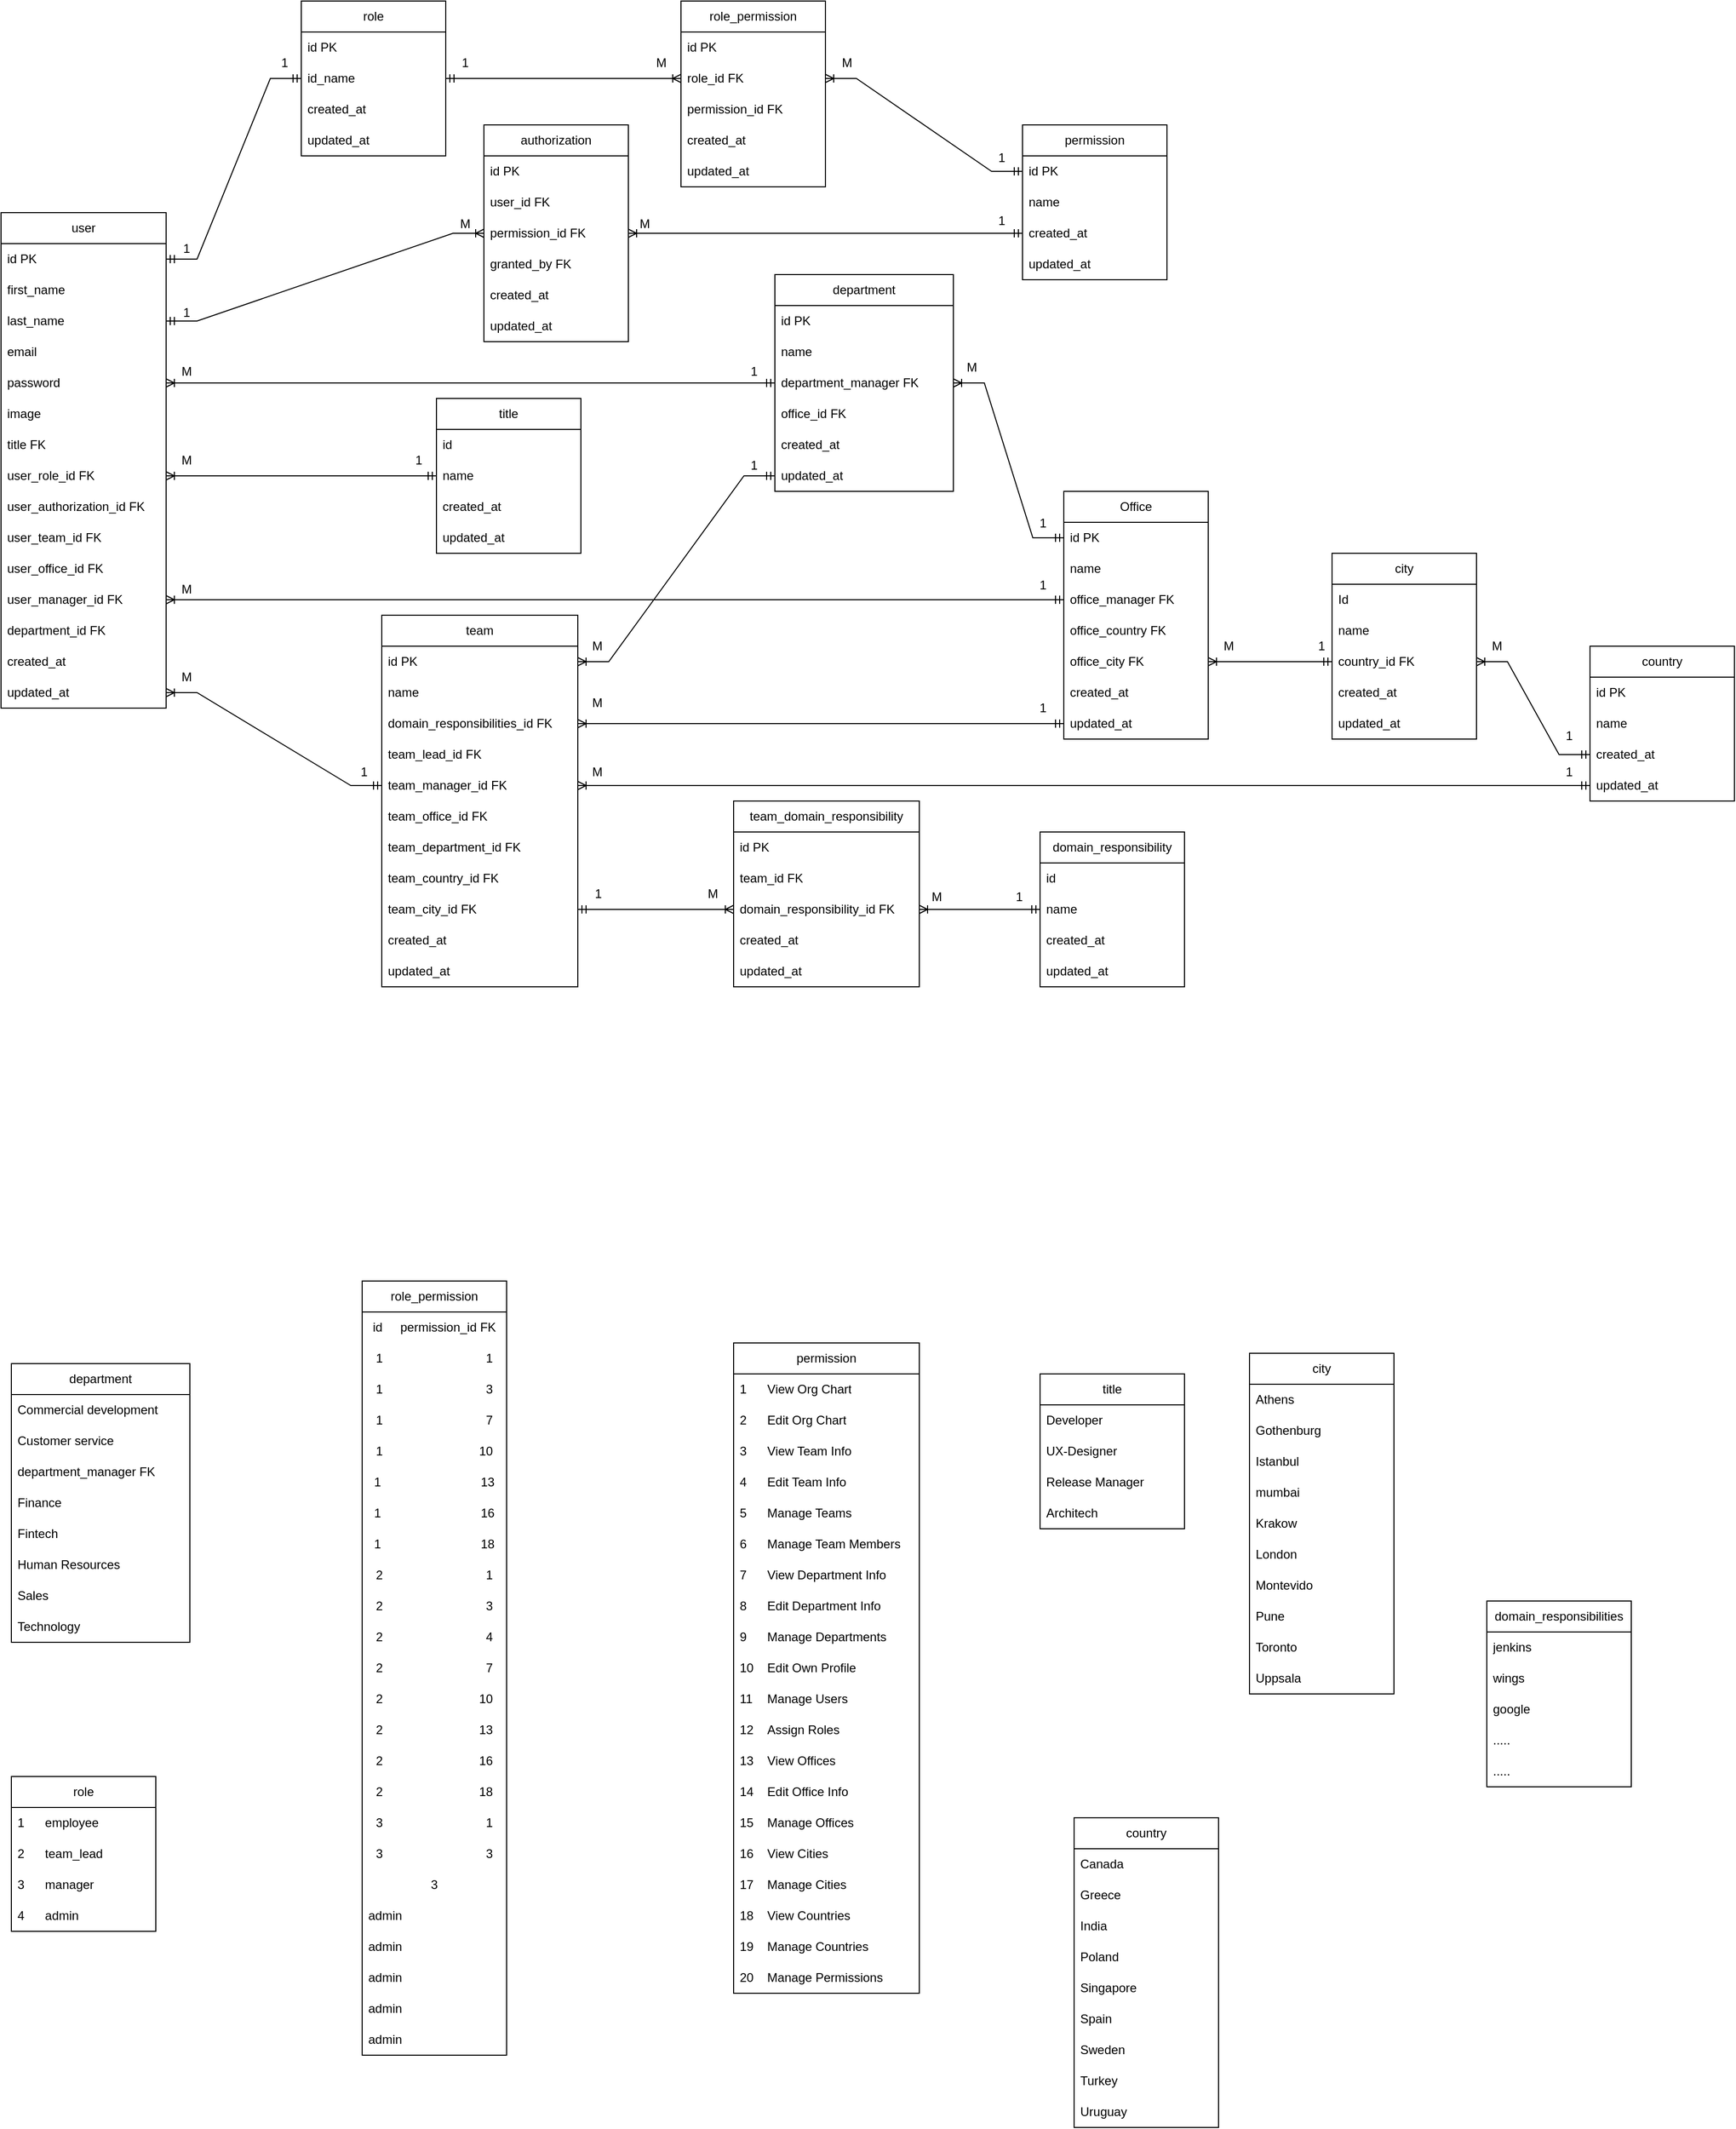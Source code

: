 <mxfile version="26.1.1">
  <diagram name="Page-1" id="JUQGR0BrOZ_qQU4gb64T">
    <mxGraphModel dx="3077" dy="714" grid="1" gridSize="10" guides="1" tooltips="1" connect="1" arrows="1" fold="1" page="1" pageScale="1" pageWidth="1654" pageHeight="1169" math="0" shadow="0">
      <root>
        <mxCell id="0" />
        <mxCell id="1" parent="0" />
        <mxCell id="v7kNm6K1MWNFXJCOreMR-1" value="user" style="swimlane;fontStyle=0;childLayout=stackLayout;horizontal=1;startSize=30;horizontalStack=0;resizeParent=1;resizeParentMax=0;resizeLast=0;collapsible=1;marginBottom=0;whiteSpace=wrap;html=1;" parent="1" vertex="1">
          <mxGeometry x="-800" y="475" width="160" height="480" as="geometry" />
        </mxCell>
        <mxCell id="v7kNm6K1MWNFXJCOreMR-3" value="id PK" style="text;strokeColor=none;fillColor=none;align=left;verticalAlign=middle;spacingLeft=4;spacingRight=4;overflow=hidden;points=[[0,0.5],[1,0.5]];portConstraint=eastwest;rotatable=0;whiteSpace=wrap;html=1;" parent="v7kNm6K1MWNFXJCOreMR-1" vertex="1">
          <mxGeometry y="30" width="160" height="30" as="geometry" />
        </mxCell>
        <mxCell id="v7kNm6K1MWNFXJCOreMR-4" value="first_name" style="text;strokeColor=none;fillColor=none;align=left;verticalAlign=middle;spacingLeft=4;spacingRight=4;overflow=hidden;points=[[0,0.5],[1,0.5]];portConstraint=eastwest;rotatable=0;whiteSpace=wrap;html=1;" parent="v7kNm6K1MWNFXJCOreMR-1" vertex="1">
          <mxGeometry y="60" width="160" height="30" as="geometry" />
        </mxCell>
        <mxCell id="Kjwg2C8CIfIRWNNQpBOY-2" value="last_name" style="text;strokeColor=none;fillColor=none;align=left;verticalAlign=middle;spacingLeft=4;spacingRight=4;overflow=hidden;points=[[0,0.5],[1,0.5]];portConstraint=eastwest;rotatable=0;whiteSpace=wrap;html=1;" parent="v7kNm6K1MWNFXJCOreMR-1" vertex="1">
          <mxGeometry y="90" width="160" height="30" as="geometry" />
        </mxCell>
        <mxCell id="Kjwg2C8CIfIRWNNQpBOY-3" value="email" style="text;strokeColor=none;fillColor=none;align=left;verticalAlign=middle;spacingLeft=4;spacingRight=4;overflow=hidden;points=[[0,0.5],[1,0.5]];portConstraint=eastwest;rotatable=0;whiteSpace=wrap;html=1;" parent="v7kNm6K1MWNFXJCOreMR-1" vertex="1">
          <mxGeometry y="120" width="160" height="30" as="geometry" />
        </mxCell>
        <mxCell id="Kjwg2C8CIfIRWNNQpBOY-4" value="password" style="text;strokeColor=none;fillColor=none;align=left;verticalAlign=middle;spacingLeft=4;spacingRight=4;overflow=hidden;points=[[0,0.5],[1,0.5]];portConstraint=eastwest;rotatable=0;whiteSpace=wrap;html=1;" parent="v7kNm6K1MWNFXJCOreMR-1" vertex="1">
          <mxGeometry y="150" width="160" height="30" as="geometry" />
        </mxCell>
        <mxCell id="Kjwg2C8CIfIRWNNQpBOY-29" value="image" style="text;strokeColor=none;fillColor=none;align=left;verticalAlign=middle;spacingLeft=4;spacingRight=4;overflow=hidden;points=[[0,0.5],[1,0.5]];portConstraint=eastwest;rotatable=0;whiteSpace=wrap;html=1;" parent="v7kNm6K1MWNFXJCOreMR-1" vertex="1">
          <mxGeometry y="180" width="160" height="30" as="geometry" />
        </mxCell>
        <mxCell id="Kjwg2C8CIfIRWNNQpBOY-28" value="title FK" style="text;strokeColor=none;fillColor=none;align=left;verticalAlign=middle;spacingLeft=4;spacingRight=4;overflow=hidden;points=[[0,0.5],[1,0.5]];portConstraint=eastwest;rotatable=0;whiteSpace=wrap;html=1;" parent="v7kNm6K1MWNFXJCOreMR-1" vertex="1">
          <mxGeometry y="210" width="160" height="30" as="geometry" />
        </mxCell>
        <mxCell id="Kjwg2C8CIfIRWNNQpBOY-5" value="user_role_id FK" style="text;strokeColor=none;fillColor=none;align=left;verticalAlign=middle;spacingLeft=4;spacingRight=4;overflow=hidden;points=[[0,0.5],[1,0.5]];portConstraint=eastwest;rotatable=0;whiteSpace=wrap;html=1;" parent="v7kNm6K1MWNFXJCOreMR-1" vertex="1">
          <mxGeometry y="240" width="160" height="30" as="geometry" />
        </mxCell>
        <mxCell id="AqAkxgDN-hjgx-lMdRf3-99" value="user_authorization_id FK" style="text;strokeColor=none;fillColor=none;align=left;verticalAlign=middle;spacingLeft=4;spacingRight=4;overflow=hidden;points=[[0,0.5],[1,0.5]];portConstraint=eastwest;rotatable=0;whiteSpace=wrap;html=1;" vertex="1" parent="v7kNm6K1MWNFXJCOreMR-1">
          <mxGeometry y="270" width="160" height="30" as="geometry" />
        </mxCell>
        <mxCell id="Kjwg2C8CIfIRWNNQpBOY-6" value="user_team_id FK" style="text;strokeColor=none;fillColor=none;align=left;verticalAlign=middle;spacingLeft=4;spacingRight=4;overflow=hidden;points=[[0,0.5],[1,0.5]];portConstraint=eastwest;rotatable=0;whiteSpace=wrap;html=1;" parent="v7kNm6K1MWNFXJCOreMR-1" vertex="1">
          <mxGeometry y="300" width="160" height="30" as="geometry" />
        </mxCell>
        <mxCell id="Kjwg2C8CIfIRWNNQpBOY-7" value="user_office_id FK" style="text;strokeColor=none;fillColor=none;align=left;verticalAlign=middle;spacingLeft=4;spacingRight=4;overflow=hidden;points=[[0,0.5],[1,0.5]];portConstraint=eastwest;rotatable=0;whiteSpace=wrap;html=1;" parent="v7kNm6K1MWNFXJCOreMR-1" vertex="1">
          <mxGeometry y="330" width="160" height="30" as="geometry" />
        </mxCell>
        <mxCell id="Kjwg2C8CIfIRWNNQpBOY-8" value="user_manager_id FK" style="text;strokeColor=none;fillColor=none;align=left;verticalAlign=middle;spacingLeft=4;spacingRight=4;overflow=hidden;points=[[0,0.5],[1,0.5]];portConstraint=eastwest;rotatable=0;whiteSpace=wrap;html=1;" parent="v7kNm6K1MWNFXJCOreMR-1" vertex="1">
          <mxGeometry y="360" width="160" height="30" as="geometry" />
        </mxCell>
        <mxCell id="AqAkxgDN-hjgx-lMdRf3-10" value="department_id FK" style="text;strokeColor=none;fillColor=none;align=left;verticalAlign=middle;spacingLeft=4;spacingRight=4;overflow=hidden;points=[[0,0.5],[1,0.5]];portConstraint=eastwest;rotatable=0;whiteSpace=wrap;html=1;" vertex="1" parent="v7kNm6K1MWNFXJCOreMR-1">
          <mxGeometry y="390" width="160" height="30" as="geometry" />
        </mxCell>
        <mxCell id="Kjwg2C8CIfIRWNNQpBOY-9" value="created_at" style="text;strokeColor=none;fillColor=none;align=left;verticalAlign=middle;spacingLeft=4;spacingRight=4;overflow=hidden;points=[[0,0.5],[1,0.5]];portConstraint=eastwest;rotatable=0;whiteSpace=wrap;html=1;" parent="v7kNm6K1MWNFXJCOreMR-1" vertex="1">
          <mxGeometry y="420" width="160" height="30" as="geometry" />
        </mxCell>
        <mxCell id="Kjwg2C8CIfIRWNNQpBOY-10" value="updated_at" style="text;strokeColor=none;fillColor=none;align=left;verticalAlign=middle;spacingLeft=4;spacingRight=4;overflow=hidden;points=[[0,0.5],[1,0.5]];portConstraint=eastwest;rotatable=0;whiteSpace=wrap;html=1;" parent="v7kNm6K1MWNFXJCOreMR-1" vertex="1">
          <mxGeometry y="450" width="160" height="30" as="geometry" />
        </mxCell>
        <mxCell id="v7kNm6K1MWNFXJCOreMR-5" value="authorization" style="swimlane;fontStyle=0;childLayout=stackLayout;horizontal=1;startSize=30;horizontalStack=0;resizeParent=1;resizeParentMax=0;resizeLast=0;collapsible=1;marginBottom=0;whiteSpace=wrap;html=1;" parent="1" vertex="1">
          <mxGeometry x="-332" y="390" width="140" height="210" as="geometry" />
        </mxCell>
        <mxCell id="v7kNm6K1MWNFXJCOreMR-6" value="id PK" style="text;strokeColor=none;fillColor=none;align=left;verticalAlign=middle;spacingLeft=4;spacingRight=4;overflow=hidden;points=[[0,0.5],[1,0.5]];portConstraint=eastwest;rotatable=0;whiteSpace=wrap;html=1;" parent="v7kNm6K1MWNFXJCOreMR-5" vertex="1">
          <mxGeometry y="30" width="140" height="30" as="geometry" />
        </mxCell>
        <mxCell id="v7kNm6K1MWNFXJCOreMR-7" value="user_id FK" style="text;strokeColor=none;fillColor=none;align=left;verticalAlign=middle;spacingLeft=4;spacingRight=4;overflow=hidden;points=[[0,0.5],[1,0.5]];portConstraint=eastwest;rotatable=0;whiteSpace=wrap;html=1;" parent="v7kNm6K1MWNFXJCOreMR-5" vertex="1">
          <mxGeometry y="60" width="140" height="30" as="geometry" />
        </mxCell>
        <mxCell id="v7kNm6K1MWNFXJCOreMR-8" value="permission_id FK" style="text;strokeColor=none;fillColor=none;align=left;verticalAlign=middle;spacingLeft=4;spacingRight=4;overflow=hidden;points=[[0,0.5],[1,0.5]];portConstraint=eastwest;rotatable=0;whiteSpace=wrap;html=1;" parent="v7kNm6K1MWNFXJCOreMR-5" vertex="1">
          <mxGeometry y="90" width="140" height="30" as="geometry" />
        </mxCell>
        <mxCell id="AqAkxgDN-hjgx-lMdRf3-53" value="granted_by FK" style="text;strokeColor=none;fillColor=none;align=left;verticalAlign=middle;spacingLeft=4;spacingRight=4;overflow=hidden;points=[[0,0.5],[1,0.5]];portConstraint=eastwest;rotatable=0;whiteSpace=wrap;html=1;" vertex="1" parent="v7kNm6K1MWNFXJCOreMR-5">
          <mxGeometry y="120" width="140" height="30" as="geometry" />
        </mxCell>
        <mxCell id="AqAkxgDN-hjgx-lMdRf3-54" value="created_at" style="text;strokeColor=none;fillColor=none;align=left;verticalAlign=middle;spacingLeft=4;spacingRight=4;overflow=hidden;points=[[0,0.5],[1,0.5]];portConstraint=eastwest;rotatable=0;whiteSpace=wrap;html=1;" vertex="1" parent="v7kNm6K1MWNFXJCOreMR-5">
          <mxGeometry y="150" width="140" height="30" as="geometry" />
        </mxCell>
        <mxCell id="AqAkxgDN-hjgx-lMdRf3-55" value="updated_at" style="text;strokeColor=none;fillColor=none;align=left;verticalAlign=middle;spacingLeft=4;spacingRight=4;overflow=hidden;points=[[0,0.5],[1,0.5]];portConstraint=eastwest;rotatable=0;whiteSpace=wrap;html=1;" vertex="1" parent="v7kNm6K1MWNFXJCOreMR-5">
          <mxGeometry y="180" width="140" height="30" as="geometry" />
        </mxCell>
        <mxCell id="v7kNm6K1MWNFXJCOreMR-9" value="team" style="swimlane;fontStyle=0;childLayout=stackLayout;horizontal=1;startSize=30;horizontalStack=0;resizeParent=1;resizeParentMax=0;resizeLast=0;collapsible=1;marginBottom=0;whiteSpace=wrap;html=1;" parent="1" vertex="1">
          <mxGeometry x="-431" y="865" width="190" height="360" as="geometry" />
        </mxCell>
        <mxCell id="v7kNm6K1MWNFXJCOreMR-10" value="id PK" style="text;strokeColor=none;fillColor=none;align=left;verticalAlign=middle;spacingLeft=4;spacingRight=4;overflow=hidden;points=[[0,0.5],[1,0.5]];portConstraint=eastwest;rotatable=0;whiteSpace=wrap;html=1;" parent="v7kNm6K1MWNFXJCOreMR-9" vertex="1">
          <mxGeometry y="30" width="190" height="30" as="geometry" />
        </mxCell>
        <mxCell id="v7kNm6K1MWNFXJCOreMR-11" value="name" style="text;strokeColor=none;fillColor=none;align=left;verticalAlign=middle;spacingLeft=4;spacingRight=4;overflow=hidden;points=[[0,0.5],[1,0.5]];portConstraint=eastwest;rotatable=0;whiteSpace=wrap;html=1;" parent="v7kNm6K1MWNFXJCOreMR-9" vertex="1">
          <mxGeometry y="60" width="190" height="30" as="geometry" />
        </mxCell>
        <mxCell id="Kjwg2C8CIfIRWNNQpBOY-170" value="domain_responsibilities_id FK" style="text;strokeColor=none;fillColor=none;align=left;verticalAlign=middle;spacingLeft=4;spacingRight=4;overflow=hidden;points=[[0,0.5],[1,0.5]];portConstraint=eastwest;rotatable=0;whiteSpace=wrap;html=1;" parent="v7kNm6K1MWNFXJCOreMR-9" vertex="1">
          <mxGeometry y="90" width="190" height="30" as="geometry" />
        </mxCell>
        <mxCell id="v7kNm6K1MWNFXJCOreMR-12" value="team_lead_id FK" style="text;strokeColor=none;fillColor=none;align=left;verticalAlign=middle;spacingLeft=4;spacingRight=4;overflow=hidden;points=[[0,0.5],[1,0.5]];portConstraint=eastwest;rotatable=0;whiteSpace=wrap;html=1;" parent="v7kNm6K1MWNFXJCOreMR-9" vertex="1">
          <mxGeometry y="120" width="190" height="30" as="geometry" />
        </mxCell>
        <mxCell id="Kjwg2C8CIfIRWNNQpBOY-101" value="team_manager_id FK" style="text;strokeColor=none;fillColor=none;align=left;verticalAlign=middle;spacingLeft=4;spacingRight=4;overflow=hidden;points=[[0,0.5],[1,0.5]];portConstraint=eastwest;rotatable=0;whiteSpace=wrap;html=1;" parent="v7kNm6K1MWNFXJCOreMR-9" vertex="1">
          <mxGeometry y="150" width="190" height="30" as="geometry" />
        </mxCell>
        <mxCell id="Kjwg2C8CIfIRWNNQpBOY-102" value="team_office_id FK" style="text;strokeColor=none;fillColor=none;align=left;verticalAlign=middle;spacingLeft=4;spacingRight=4;overflow=hidden;points=[[0,0.5],[1,0.5]];portConstraint=eastwest;rotatable=0;whiteSpace=wrap;html=1;" parent="v7kNm6K1MWNFXJCOreMR-9" vertex="1">
          <mxGeometry y="180" width="190" height="30" as="geometry" />
        </mxCell>
        <mxCell id="Kjwg2C8CIfIRWNNQpBOY-103" value="team_department_id FK" style="text;strokeColor=none;fillColor=none;align=left;verticalAlign=middle;spacingLeft=4;spacingRight=4;overflow=hidden;points=[[0,0.5],[1,0.5]];portConstraint=eastwest;rotatable=0;whiteSpace=wrap;html=1;" parent="v7kNm6K1MWNFXJCOreMR-9" vertex="1">
          <mxGeometry y="210" width="190" height="30" as="geometry" />
        </mxCell>
        <mxCell id="Kjwg2C8CIfIRWNNQpBOY-167" value="team_country_id FK" style="text;strokeColor=none;fillColor=none;align=left;verticalAlign=middle;spacingLeft=4;spacingRight=4;overflow=hidden;points=[[0,0.5],[1,0.5]];portConstraint=eastwest;rotatable=0;whiteSpace=wrap;html=1;" parent="v7kNm6K1MWNFXJCOreMR-9" vertex="1">
          <mxGeometry y="240" width="190" height="30" as="geometry" />
        </mxCell>
        <mxCell id="Kjwg2C8CIfIRWNNQpBOY-169" value="team_city_id FK" style="text;strokeColor=none;fillColor=none;align=left;verticalAlign=middle;spacingLeft=4;spacingRight=4;overflow=hidden;points=[[0,0.5],[1,0.5]];portConstraint=eastwest;rotatable=0;whiteSpace=wrap;html=1;" parent="v7kNm6K1MWNFXJCOreMR-9" vertex="1">
          <mxGeometry y="270" width="190" height="30" as="geometry" />
        </mxCell>
        <mxCell id="AqAkxgDN-hjgx-lMdRf3-64" value="created_at" style="text;strokeColor=none;fillColor=none;align=left;verticalAlign=middle;spacingLeft=4;spacingRight=4;overflow=hidden;points=[[0,0.5],[1,0.5]];portConstraint=eastwest;rotatable=0;whiteSpace=wrap;html=1;" vertex="1" parent="v7kNm6K1MWNFXJCOreMR-9">
          <mxGeometry y="300" width="190" height="30" as="geometry" />
        </mxCell>
        <mxCell id="AqAkxgDN-hjgx-lMdRf3-65" value="updated_at" style="text;strokeColor=none;fillColor=none;align=left;verticalAlign=middle;spacingLeft=4;spacingRight=4;overflow=hidden;points=[[0,0.5],[1,0.5]];portConstraint=eastwest;rotatable=0;whiteSpace=wrap;html=1;" vertex="1" parent="v7kNm6K1MWNFXJCOreMR-9">
          <mxGeometry y="330" width="190" height="30" as="geometry" />
        </mxCell>
        <mxCell id="v7kNm6K1MWNFXJCOreMR-13" value="Office" style="swimlane;fontStyle=0;childLayout=stackLayout;horizontal=1;startSize=30;horizontalStack=0;resizeParent=1;resizeParentMax=0;resizeLast=0;collapsible=1;marginBottom=0;whiteSpace=wrap;html=1;" parent="1" vertex="1">
          <mxGeometry x="230" y="745" width="140" height="240" as="geometry" />
        </mxCell>
        <mxCell id="v7kNm6K1MWNFXJCOreMR-14" value="id PK" style="text;strokeColor=none;fillColor=none;align=left;verticalAlign=middle;spacingLeft=4;spacingRight=4;overflow=hidden;points=[[0,0.5],[1,0.5]];portConstraint=eastwest;rotatable=0;whiteSpace=wrap;html=1;" parent="v7kNm6K1MWNFXJCOreMR-13" vertex="1">
          <mxGeometry y="30" width="140" height="30" as="geometry" />
        </mxCell>
        <mxCell id="v7kNm6K1MWNFXJCOreMR-15" value="name" style="text;strokeColor=none;fillColor=none;align=left;verticalAlign=middle;spacingLeft=4;spacingRight=4;overflow=hidden;points=[[0,0.5],[1,0.5]];portConstraint=eastwest;rotatable=0;whiteSpace=wrap;html=1;" parent="v7kNm6K1MWNFXJCOreMR-13" vertex="1">
          <mxGeometry y="60" width="140" height="30" as="geometry" />
        </mxCell>
        <mxCell id="Kjwg2C8CIfIRWNNQpBOY-174" value="office_manager FK" style="text;strokeColor=none;fillColor=none;align=left;verticalAlign=middle;spacingLeft=4;spacingRight=4;overflow=hidden;points=[[0,0.5],[1,0.5]];portConstraint=eastwest;rotatable=0;whiteSpace=wrap;html=1;" parent="v7kNm6K1MWNFXJCOreMR-13" vertex="1">
          <mxGeometry y="90" width="140" height="30" as="geometry" />
        </mxCell>
        <mxCell id="v7kNm6K1MWNFXJCOreMR-16" value="office_country FK" style="text;strokeColor=none;fillColor=none;align=left;verticalAlign=middle;spacingLeft=4;spacingRight=4;overflow=hidden;points=[[0,0.5],[1,0.5]];portConstraint=eastwest;rotatable=0;whiteSpace=wrap;html=1;" parent="v7kNm6K1MWNFXJCOreMR-13" vertex="1">
          <mxGeometry y="120" width="140" height="30" as="geometry" />
        </mxCell>
        <mxCell id="Kjwg2C8CIfIRWNNQpBOY-172" value="office_city FK" style="text;strokeColor=none;fillColor=none;align=left;verticalAlign=middle;spacingLeft=4;spacingRight=4;overflow=hidden;points=[[0,0.5],[1,0.5]];portConstraint=eastwest;rotatable=0;whiteSpace=wrap;html=1;" parent="v7kNm6K1MWNFXJCOreMR-13" vertex="1">
          <mxGeometry y="150" width="140" height="30" as="geometry" />
        </mxCell>
        <mxCell id="AqAkxgDN-hjgx-lMdRf3-70" value="created_at" style="text;strokeColor=none;fillColor=none;align=left;verticalAlign=middle;spacingLeft=4;spacingRight=4;overflow=hidden;points=[[0,0.5],[1,0.5]];portConstraint=eastwest;rotatable=0;whiteSpace=wrap;html=1;" vertex="1" parent="v7kNm6K1MWNFXJCOreMR-13">
          <mxGeometry y="180" width="140" height="30" as="geometry" />
        </mxCell>
        <mxCell id="AqAkxgDN-hjgx-lMdRf3-71" value="updated_at" style="text;strokeColor=none;fillColor=none;align=left;verticalAlign=middle;spacingLeft=4;spacingRight=4;overflow=hidden;points=[[0,0.5],[1,0.5]];portConstraint=eastwest;rotatable=0;whiteSpace=wrap;html=1;" vertex="1" parent="v7kNm6K1MWNFXJCOreMR-13">
          <mxGeometry y="210" width="140" height="30" as="geometry" />
        </mxCell>
        <mxCell id="v7kNm6K1MWNFXJCOreMR-17" value="permission" style="swimlane;fontStyle=0;childLayout=stackLayout;horizontal=1;startSize=30;horizontalStack=0;resizeParent=1;resizeParentMax=0;resizeLast=0;collapsible=1;marginBottom=0;whiteSpace=wrap;html=1;" parent="1" vertex="1">
          <mxGeometry x="190" y="390" width="140" height="150" as="geometry" />
        </mxCell>
        <mxCell id="v7kNm6K1MWNFXJCOreMR-18" value="id PK" style="text;strokeColor=none;fillColor=none;align=left;verticalAlign=middle;spacingLeft=4;spacingRight=4;overflow=hidden;points=[[0,0.5],[1,0.5]];portConstraint=eastwest;rotatable=0;whiteSpace=wrap;html=1;" parent="v7kNm6K1MWNFXJCOreMR-17" vertex="1">
          <mxGeometry y="30" width="140" height="30" as="geometry" />
        </mxCell>
        <mxCell id="v7kNm6K1MWNFXJCOreMR-19" value="name" style="text;strokeColor=none;fillColor=none;align=left;verticalAlign=middle;spacingLeft=4;spacingRight=4;overflow=hidden;points=[[0,0.5],[1,0.5]];portConstraint=eastwest;rotatable=0;whiteSpace=wrap;html=1;" parent="v7kNm6K1MWNFXJCOreMR-17" vertex="1">
          <mxGeometry y="60" width="140" height="30" as="geometry" />
        </mxCell>
        <mxCell id="AqAkxgDN-hjgx-lMdRf3-62" value="created_at" style="text;strokeColor=none;fillColor=none;align=left;verticalAlign=middle;spacingLeft=4;spacingRight=4;overflow=hidden;points=[[0,0.5],[1,0.5]];portConstraint=eastwest;rotatable=0;whiteSpace=wrap;html=1;" vertex="1" parent="v7kNm6K1MWNFXJCOreMR-17">
          <mxGeometry y="90" width="140" height="30" as="geometry" />
        </mxCell>
        <mxCell id="AqAkxgDN-hjgx-lMdRf3-63" value="updated_at" style="text;strokeColor=none;fillColor=none;align=left;verticalAlign=middle;spacingLeft=4;spacingRight=4;overflow=hidden;points=[[0,0.5],[1,0.5]];portConstraint=eastwest;rotatable=0;whiteSpace=wrap;html=1;" vertex="1" parent="v7kNm6K1MWNFXJCOreMR-17">
          <mxGeometry y="120" width="140" height="30" as="geometry" />
        </mxCell>
        <mxCell id="v7kNm6K1MWNFXJCOreMR-22" value="role" style="swimlane;fontStyle=0;childLayout=stackLayout;horizontal=1;startSize=30;horizontalStack=0;resizeParent=1;resizeParentMax=0;resizeLast=0;collapsible=1;marginBottom=0;whiteSpace=wrap;html=1;" parent="1" vertex="1">
          <mxGeometry x="-509" y="270" width="140" height="150" as="geometry" />
        </mxCell>
        <mxCell id="v7kNm6K1MWNFXJCOreMR-23" value="id PK" style="text;strokeColor=none;fillColor=none;align=left;verticalAlign=middle;spacingLeft=4;spacingRight=4;overflow=hidden;points=[[0,0.5],[1,0.5]];portConstraint=eastwest;rotatable=0;whiteSpace=wrap;html=1;" parent="v7kNm6K1MWNFXJCOreMR-22" vertex="1">
          <mxGeometry y="30" width="140" height="30" as="geometry" />
        </mxCell>
        <mxCell id="v7kNm6K1MWNFXJCOreMR-24" value="id_name" style="text;strokeColor=none;fillColor=none;align=left;verticalAlign=middle;spacingLeft=4;spacingRight=4;overflow=hidden;points=[[0,0.5],[1,0.5]];portConstraint=eastwest;rotatable=0;whiteSpace=wrap;html=1;" parent="v7kNm6K1MWNFXJCOreMR-22" vertex="1">
          <mxGeometry y="60" width="140" height="30" as="geometry" />
        </mxCell>
        <mxCell id="AqAkxgDN-hjgx-lMdRf3-56" value="created_at" style="text;strokeColor=none;fillColor=none;align=left;verticalAlign=middle;spacingLeft=4;spacingRight=4;overflow=hidden;points=[[0,0.5],[1,0.5]];portConstraint=eastwest;rotatable=0;whiteSpace=wrap;html=1;" vertex="1" parent="v7kNm6K1MWNFXJCOreMR-22">
          <mxGeometry y="90" width="140" height="30" as="geometry" />
        </mxCell>
        <mxCell id="AqAkxgDN-hjgx-lMdRf3-57" value="updated_at" style="text;strokeColor=none;fillColor=none;align=left;verticalAlign=middle;spacingLeft=4;spacingRight=4;overflow=hidden;points=[[0,0.5],[1,0.5]];portConstraint=eastwest;rotatable=0;whiteSpace=wrap;html=1;" vertex="1" parent="v7kNm6K1MWNFXJCOreMR-22">
          <mxGeometry y="120" width="140" height="30" as="geometry" />
        </mxCell>
        <mxCell id="Kjwg2C8CIfIRWNNQpBOY-22" value="1" style="text;html=1;align=center;verticalAlign=middle;whiteSpace=wrap;rounded=0;" parent="1" vertex="1">
          <mxGeometry x="-630" y="495" width="20" height="30" as="geometry" />
        </mxCell>
        <mxCell id="Kjwg2C8CIfIRWNNQpBOY-23" value="1" style="text;html=1;align=center;verticalAlign=middle;whiteSpace=wrap;rounded=0;" parent="1" vertex="1">
          <mxGeometry x="-535" y="315" width="20" height="30" as="geometry" />
        </mxCell>
        <mxCell id="Kjwg2C8CIfIRWNNQpBOY-30" value="role" style="swimlane;fontStyle=0;childLayout=stackLayout;horizontal=1;startSize=30;horizontalStack=0;resizeParent=1;resizeParentMax=0;resizeLast=0;collapsible=1;marginBottom=0;whiteSpace=wrap;html=1;" parent="1" vertex="1">
          <mxGeometry x="-790" y="1990" width="140" height="150" as="geometry" />
        </mxCell>
        <mxCell id="Kjwg2C8CIfIRWNNQpBOY-31" value="1&lt;span style=&quot;white-space: pre;&quot;&gt;&#x9;&lt;/span&gt;employee" style="text;strokeColor=none;fillColor=none;align=left;verticalAlign=middle;spacingLeft=4;spacingRight=4;overflow=hidden;points=[[0,0.5],[1,0.5]];portConstraint=eastwest;rotatable=0;whiteSpace=wrap;html=1;" parent="Kjwg2C8CIfIRWNNQpBOY-30" vertex="1">
          <mxGeometry y="30" width="140" height="30" as="geometry" />
        </mxCell>
        <mxCell id="Kjwg2C8CIfIRWNNQpBOY-70" value="2&lt;span style=&quot;background-color: transparent; color: light-dark(rgb(0, 0, 0), rgb(255, 255, 255)); white-space: pre;&quot;&gt;&#x9;&lt;/span&gt;&lt;span style=&quot;background-color: transparent; color: light-dark(rgb(0, 0, 0), rgb(255, 255, 255));&quot;&gt;team_lead&lt;/span&gt;" style="text;strokeColor=none;fillColor=none;align=left;verticalAlign=middle;spacingLeft=4;spacingRight=4;overflow=hidden;points=[[0,0.5],[1,0.5]];portConstraint=eastwest;rotatable=0;whiteSpace=wrap;html=1;" parent="Kjwg2C8CIfIRWNNQpBOY-30" vertex="1">
          <mxGeometry y="60" width="140" height="30" as="geometry" />
        </mxCell>
        <mxCell id="Kjwg2C8CIfIRWNNQpBOY-33" value="3&lt;span style=&quot;white-space: pre;&quot;&gt;&#x9;&lt;/span&gt;manager" style="text;strokeColor=none;fillColor=none;align=left;verticalAlign=middle;spacingLeft=4;spacingRight=4;overflow=hidden;points=[[0,0.5],[1,0.5]];portConstraint=eastwest;rotatable=0;whiteSpace=wrap;html=1;" parent="Kjwg2C8CIfIRWNNQpBOY-30" vertex="1">
          <mxGeometry y="90" width="140" height="30" as="geometry" />
        </mxCell>
        <mxCell id="Kjwg2C8CIfIRWNNQpBOY-32" value="4&lt;span style=&quot;white-space: pre;&quot;&gt;&#x9;&lt;/span&gt;admin" style="text;strokeColor=none;fillColor=none;align=left;verticalAlign=middle;spacingLeft=4;spacingRight=4;overflow=hidden;points=[[0,0.5],[1,0.5]];portConstraint=eastwest;rotatable=0;whiteSpace=wrap;html=1;" parent="Kjwg2C8CIfIRWNNQpBOY-30" vertex="1">
          <mxGeometry y="120" width="140" height="30" as="geometry" />
        </mxCell>
        <mxCell id="Kjwg2C8CIfIRWNNQpBOY-35" value="permission" style="swimlane;fontStyle=0;childLayout=stackLayout;horizontal=1;startSize=30;horizontalStack=0;resizeParent=1;resizeParentMax=0;resizeLast=0;collapsible=1;marginBottom=0;whiteSpace=wrap;html=1;" parent="1" vertex="1">
          <mxGeometry x="-90" y="1570" width="180" height="630" as="geometry" />
        </mxCell>
        <mxCell id="Kjwg2C8CIfIRWNNQpBOY-36" value="1&lt;span style=&quot;white-space: pre;&quot;&gt;&#x9;&lt;/span&gt;View Org Chart" style="text;strokeColor=none;fillColor=none;align=left;verticalAlign=middle;spacingLeft=4;spacingRight=4;overflow=hidden;points=[[0,0.5],[1,0.5]];portConstraint=eastwest;rotatable=0;whiteSpace=wrap;html=1;" parent="Kjwg2C8CIfIRWNNQpBOY-35" vertex="1">
          <mxGeometry y="30" width="180" height="30" as="geometry" />
        </mxCell>
        <mxCell id="Kjwg2C8CIfIRWNNQpBOY-37" value="2&lt;span style=&quot;white-space: pre;&quot;&gt;&#x9;&lt;/span&gt;Edit Org Chart" style="text;strokeColor=none;fillColor=none;align=left;verticalAlign=middle;spacingLeft=4;spacingRight=4;overflow=hidden;points=[[0,0.5],[1,0.5]];portConstraint=eastwest;rotatable=0;whiteSpace=wrap;html=1;" parent="Kjwg2C8CIfIRWNNQpBOY-35" vertex="1">
          <mxGeometry y="60" width="180" height="30" as="geometry" />
        </mxCell>
        <mxCell id="Kjwg2C8CIfIRWNNQpBOY-39" value="3&lt;span style=&quot;white-space: pre;&quot;&gt;&#x9;&lt;/span&gt;&lt;span style=&quot;background-color: transparent; color: light-dark(rgb(0, 0, 0), rgb(255, 255, 255));&quot;&gt;View Team Info&lt;/span&gt;" style="text;strokeColor=none;fillColor=none;align=left;verticalAlign=middle;spacingLeft=4;spacingRight=4;overflow=hidden;points=[[0,0.5],[1,0.5]];portConstraint=eastwest;rotatable=0;whiteSpace=wrap;html=1;" parent="Kjwg2C8CIfIRWNNQpBOY-35" vertex="1">
          <mxGeometry y="90" width="180" height="30" as="geometry" />
        </mxCell>
        <mxCell id="Kjwg2C8CIfIRWNNQpBOY-44" value="4&lt;span style=&quot;white-space: pre;&quot;&gt;&#x9;&lt;/span&gt;Edit Team Info" style="text;strokeColor=none;fillColor=none;align=left;verticalAlign=middle;spacingLeft=4;spacingRight=4;overflow=hidden;points=[[0,0.5],[1,0.5]];portConstraint=eastwest;rotatable=0;whiteSpace=wrap;html=1;" parent="Kjwg2C8CIfIRWNNQpBOY-35" vertex="1">
          <mxGeometry y="120" width="180" height="30" as="geometry" />
        </mxCell>
        <mxCell id="Kjwg2C8CIfIRWNNQpBOY-40" value="5&lt;span style=&quot;white-space: pre;&quot;&gt;&#x9;&lt;/span&gt;Manage Teams" style="text;strokeColor=none;fillColor=none;align=left;verticalAlign=middle;spacingLeft=4;spacingRight=4;overflow=hidden;points=[[0,0.5],[1,0.5]];portConstraint=eastwest;rotatable=0;whiteSpace=wrap;html=1;" parent="Kjwg2C8CIfIRWNNQpBOY-35" vertex="1">
          <mxGeometry y="150" width="180" height="30" as="geometry" />
        </mxCell>
        <mxCell id="Kjwg2C8CIfIRWNNQpBOY-41" value="6&lt;span style=&quot;white-space: pre;&quot;&gt;&#x9;&lt;/span&gt;Manage Team Members" style="text;strokeColor=none;fillColor=none;align=left;verticalAlign=middle;spacingLeft=4;spacingRight=4;overflow=hidden;points=[[0,0.5],[1,0.5]];portConstraint=eastwest;rotatable=0;whiteSpace=wrap;html=1;" parent="Kjwg2C8CIfIRWNNQpBOY-35" vertex="1">
          <mxGeometry y="180" width="180" height="30" as="geometry" />
        </mxCell>
        <mxCell id="Kjwg2C8CIfIRWNNQpBOY-42" value="7&lt;span style=&quot;white-space: pre;&quot;&gt;&#x9;&lt;/span&gt;View Department Info" style="text;strokeColor=none;fillColor=none;align=left;verticalAlign=middle;spacingLeft=4;spacingRight=4;overflow=hidden;points=[[0,0.5],[1,0.5]];portConstraint=eastwest;rotatable=0;whiteSpace=wrap;html=1;" parent="Kjwg2C8CIfIRWNNQpBOY-35" vertex="1">
          <mxGeometry y="210" width="180" height="30" as="geometry" />
        </mxCell>
        <mxCell id="Kjwg2C8CIfIRWNNQpBOY-69" value="8&lt;span style=&quot;white-space: pre;&quot;&gt;&#x9;&lt;/span&gt;Edit Department Info" style="text;strokeColor=none;fillColor=none;align=left;verticalAlign=middle;spacingLeft=4;spacingRight=4;overflow=hidden;points=[[0,0.5],[1,0.5]];portConstraint=eastwest;rotatable=0;whiteSpace=wrap;html=1;" parent="Kjwg2C8CIfIRWNNQpBOY-35" vertex="1">
          <mxGeometry y="240" width="180" height="30" as="geometry" />
        </mxCell>
        <mxCell id="Kjwg2C8CIfIRWNNQpBOY-43" value="9&lt;span style=&quot;white-space: pre;&quot;&gt;&#x9;&lt;/span&gt;Manage Departments" style="text;strokeColor=none;fillColor=none;align=left;verticalAlign=middle;spacingLeft=4;spacingRight=4;overflow=hidden;points=[[0,0.5],[1,0.5]];portConstraint=eastwest;rotatable=0;whiteSpace=wrap;html=1;" parent="Kjwg2C8CIfIRWNNQpBOY-35" vertex="1">
          <mxGeometry y="270" width="180" height="30" as="geometry" />
        </mxCell>
        <mxCell id="Kjwg2C8CIfIRWNNQpBOY-38" value="10&lt;span style=&quot;white-space: pre;&quot;&gt;&#x9;&lt;/span&gt;Edit Own Profile" style="text;strokeColor=none;fillColor=none;align=left;verticalAlign=middle;spacingLeft=4;spacingRight=4;overflow=hidden;points=[[0,0.5],[1,0.5]];portConstraint=eastwest;rotatable=0;whiteSpace=wrap;html=1;" parent="Kjwg2C8CIfIRWNNQpBOY-35" vertex="1">
          <mxGeometry y="300" width="180" height="30" as="geometry" />
        </mxCell>
        <mxCell id="Kjwg2C8CIfIRWNNQpBOY-45" value="11&lt;span style=&quot;white-space: pre;&quot;&gt;&#x9;&lt;/span&gt;Manage Users" style="text;strokeColor=none;fillColor=none;align=left;verticalAlign=middle;spacingLeft=4;spacingRight=4;overflow=hidden;points=[[0,0.5],[1,0.5]];portConstraint=eastwest;rotatable=0;whiteSpace=wrap;html=1;" parent="Kjwg2C8CIfIRWNNQpBOY-35" vertex="1">
          <mxGeometry y="330" width="180" height="30" as="geometry" />
        </mxCell>
        <mxCell id="Kjwg2C8CIfIRWNNQpBOY-46" value="12&lt;span style=&quot;white-space: pre;&quot;&gt;&#x9;&lt;/span&gt;Assign Roles" style="text;strokeColor=none;fillColor=none;align=left;verticalAlign=middle;spacingLeft=4;spacingRight=4;overflow=hidden;points=[[0,0.5],[1,0.5]];portConstraint=eastwest;rotatable=0;whiteSpace=wrap;html=1;" parent="Kjwg2C8CIfIRWNNQpBOY-35" vertex="1">
          <mxGeometry y="360" width="180" height="30" as="geometry" />
        </mxCell>
        <mxCell id="Kjwg2C8CIfIRWNNQpBOY-47" value="13&lt;span style=&quot;white-space: pre;&quot;&gt;&#x9;&lt;/span&gt;View Offices" style="text;strokeColor=none;fillColor=none;align=left;verticalAlign=middle;spacingLeft=4;spacingRight=4;overflow=hidden;points=[[0,0.5],[1,0.5]];portConstraint=eastwest;rotatable=0;whiteSpace=wrap;html=1;" parent="Kjwg2C8CIfIRWNNQpBOY-35" vertex="1">
          <mxGeometry y="390" width="180" height="30" as="geometry" />
        </mxCell>
        <mxCell id="Kjwg2C8CIfIRWNNQpBOY-48" value="14&lt;span style=&quot;white-space: pre;&quot;&gt;&#x9;&lt;/span&gt;Edit Office Info" style="text;strokeColor=none;fillColor=none;align=left;verticalAlign=middle;spacingLeft=4;spacingRight=4;overflow=hidden;points=[[0,0.5],[1,0.5]];portConstraint=eastwest;rotatable=0;whiteSpace=wrap;html=1;" parent="Kjwg2C8CIfIRWNNQpBOY-35" vertex="1">
          <mxGeometry y="420" width="180" height="30" as="geometry" />
        </mxCell>
        <mxCell id="Kjwg2C8CIfIRWNNQpBOY-58" value="15&lt;span style=&quot;white-space: pre;&quot;&gt;&#x9;&lt;/span&gt;Manage Offices" style="text;strokeColor=none;fillColor=none;align=left;verticalAlign=middle;spacingLeft=4;spacingRight=4;overflow=hidden;points=[[0,0.5],[1,0.5]];portConstraint=eastwest;rotatable=0;whiteSpace=wrap;html=1;" parent="Kjwg2C8CIfIRWNNQpBOY-35" vertex="1">
          <mxGeometry y="450" width="180" height="30" as="geometry" />
        </mxCell>
        <mxCell id="Kjwg2C8CIfIRWNNQpBOY-59" value="16&lt;span style=&quot;white-space: pre;&quot;&gt;&#x9;&lt;/span&gt;View Cities" style="text;strokeColor=none;fillColor=none;align=left;verticalAlign=middle;spacingLeft=4;spacingRight=4;overflow=hidden;points=[[0,0.5],[1,0.5]];portConstraint=eastwest;rotatable=0;whiteSpace=wrap;html=1;" parent="Kjwg2C8CIfIRWNNQpBOY-35" vertex="1">
          <mxGeometry y="480" width="180" height="30" as="geometry" />
        </mxCell>
        <mxCell id="Kjwg2C8CIfIRWNNQpBOY-60" value="17&lt;span style=&quot;white-space: pre;&quot;&gt;&#x9;&lt;/span&gt;Manage Cities" style="text;strokeColor=none;fillColor=none;align=left;verticalAlign=middle;spacingLeft=4;spacingRight=4;overflow=hidden;points=[[0,0.5],[1,0.5]];portConstraint=eastwest;rotatable=0;whiteSpace=wrap;html=1;" parent="Kjwg2C8CIfIRWNNQpBOY-35" vertex="1">
          <mxGeometry y="510" width="180" height="30" as="geometry" />
        </mxCell>
        <mxCell id="Kjwg2C8CIfIRWNNQpBOY-61" value="18&lt;span style=&quot;white-space: pre;&quot;&gt;&#x9;&lt;/span&gt;View Countries" style="text;strokeColor=none;fillColor=none;align=left;verticalAlign=middle;spacingLeft=4;spacingRight=4;overflow=hidden;points=[[0,0.5],[1,0.5]];portConstraint=eastwest;rotatable=0;whiteSpace=wrap;html=1;" parent="Kjwg2C8CIfIRWNNQpBOY-35" vertex="1">
          <mxGeometry y="540" width="180" height="30" as="geometry" />
        </mxCell>
        <mxCell id="Kjwg2C8CIfIRWNNQpBOY-62" value="19&lt;span style=&quot;white-space: pre;&quot;&gt;&#x9;&lt;/span&gt;Manage Countries" style="text;strokeColor=none;fillColor=none;align=left;verticalAlign=middle;spacingLeft=4;spacingRight=4;overflow=hidden;points=[[0,0.5],[1,0.5]];portConstraint=eastwest;rotatable=0;whiteSpace=wrap;html=1;" parent="Kjwg2C8CIfIRWNNQpBOY-35" vertex="1">
          <mxGeometry y="570" width="180" height="30" as="geometry" />
        </mxCell>
        <mxCell id="Kjwg2C8CIfIRWNNQpBOY-65" value="20&lt;span style=&quot;white-space: pre;&quot;&gt;&#x9;&lt;/span&gt;Manage Permissions" style="text;strokeColor=none;fillColor=none;align=left;verticalAlign=middle;spacingLeft=4;spacingRight=4;overflow=hidden;points=[[0,0.5],[1,0.5]];portConstraint=eastwest;rotatable=0;whiteSpace=wrap;html=1;" parent="Kjwg2C8CIfIRWNNQpBOY-35" vertex="1">
          <mxGeometry y="600" width="180" height="30" as="geometry" />
        </mxCell>
        <mxCell id="Kjwg2C8CIfIRWNNQpBOY-49" value="department" style="swimlane;fontStyle=0;childLayout=stackLayout;horizontal=1;startSize=30;horizontalStack=0;resizeParent=1;resizeParentMax=0;resizeLast=0;collapsible=1;marginBottom=0;whiteSpace=wrap;html=1;" parent="1" vertex="1">
          <mxGeometry x="-50" y="535" width="173" height="210" as="geometry" />
        </mxCell>
        <mxCell id="Kjwg2C8CIfIRWNNQpBOY-50" value="id PK" style="text;strokeColor=none;fillColor=none;align=left;verticalAlign=middle;spacingLeft=4;spacingRight=4;overflow=hidden;points=[[0,0.5],[1,0.5]];portConstraint=eastwest;rotatable=0;whiteSpace=wrap;html=1;" parent="Kjwg2C8CIfIRWNNQpBOY-49" vertex="1">
          <mxGeometry y="30" width="173" height="30" as="geometry" />
        </mxCell>
        <mxCell id="Kjwg2C8CIfIRWNNQpBOY-51" value="name" style="text;strokeColor=none;fillColor=none;align=left;verticalAlign=middle;spacingLeft=4;spacingRight=4;overflow=hidden;points=[[0,0.5],[1,0.5]];portConstraint=eastwest;rotatable=0;whiteSpace=wrap;html=1;" parent="Kjwg2C8CIfIRWNNQpBOY-49" vertex="1">
          <mxGeometry y="60" width="173" height="30" as="geometry" />
        </mxCell>
        <mxCell id="AqAkxgDN-hjgx-lMdRf3-96" value="department_manager FK" style="text;strokeColor=none;fillColor=none;align=left;verticalAlign=middle;spacingLeft=4;spacingRight=4;overflow=hidden;points=[[0,0.5],[1,0.5]];portConstraint=eastwest;rotatable=0;whiteSpace=wrap;html=1;" vertex="1" parent="Kjwg2C8CIfIRWNNQpBOY-49">
          <mxGeometry y="90" width="173" height="30" as="geometry" />
        </mxCell>
        <mxCell id="Kjwg2C8CIfIRWNNQpBOY-52" value="office_id FK" style="text;strokeColor=none;fillColor=none;align=left;verticalAlign=middle;spacingLeft=4;spacingRight=4;overflow=hidden;points=[[0,0.5],[1,0.5]];portConstraint=eastwest;rotatable=0;whiteSpace=wrap;html=1;" parent="Kjwg2C8CIfIRWNNQpBOY-49" vertex="1">
          <mxGeometry y="120" width="173" height="30" as="geometry" />
        </mxCell>
        <mxCell id="AqAkxgDN-hjgx-lMdRf3-66" value="created_at" style="text;strokeColor=none;fillColor=none;align=left;verticalAlign=middle;spacingLeft=4;spacingRight=4;overflow=hidden;points=[[0,0.5],[1,0.5]];portConstraint=eastwest;rotatable=0;whiteSpace=wrap;html=1;" vertex="1" parent="Kjwg2C8CIfIRWNNQpBOY-49">
          <mxGeometry y="150" width="173" height="30" as="geometry" />
        </mxCell>
        <mxCell id="AqAkxgDN-hjgx-lMdRf3-67" value="updated_at" style="text;strokeColor=none;fillColor=none;align=left;verticalAlign=middle;spacingLeft=4;spacingRight=4;overflow=hidden;points=[[0,0.5],[1,0.5]];portConstraint=eastwest;rotatable=0;whiteSpace=wrap;html=1;" vertex="1" parent="Kjwg2C8CIfIRWNNQpBOY-49">
          <mxGeometry y="180" width="173" height="30" as="geometry" />
        </mxCell>
        <mxCell id="Kjwg2C8CIfIRWNNQpBOY-53" value="role_permission" style="swimlane;fontStyle=0;childLayout=stackLayout;horizontal=1;startSize=30;horizontalStack=0;resizeParent=1;resizeParentMax=0;resizeLast=0;collapsible=1;marginBottom=0;whiteSpace=wrap;html=1;" parent="1" vertex="1">
          <mxGeometry x="-450" y="1510" width="140" height="750" as="geometry" />
        </mxCell>
        <mxCell id="Kjwg2C8CIfIRWNNQpBOY-54" value="id&lt;span style=&quot;white-space: pre;&quot;&gt;&#x9;&lt;/span&gt;permission_id FK" style="text;strokeColor=none;fillColor=none;align=center;verticalAlign=middle;spacingLeft=4;spacingRight=4;overflow=hidden;points=[[0,0.5],[1,0.5]];portConstraint=eastwest;rotatable=0;whiteSpace=wrap;html=1;" parent="Kjwg2C8CIfIRWNNQpBOY-53" vertex="1">
          <mxGeometry y="30" width="140" height="30" as="geometry" />
        </mxCell>
        <mxCell id="Kjwg2C8CIfIRWNNQpBOY-55" value="1&lt;span style=&quot;white-space: pre;&quot;&gt;&#x9;&lt;/span&gt;&lt;span style=&quot;white-space: pre;&quot;&gt;&#x9;&lt;/span&gt;&lt;span style=&quot;white-space: pre;&quot;&gt;&#x9;&lt;span style=&quot;white-space: pre;&quot;&gt;&#x9;&lt;/span&gt;&lt;/span&gt;1" style="text;strokeColor=none;fillColor=none;align=center;verticalAlign=middle;spacingLeft=4;spacingRight=4;overflow=hidden;points=[[0,0.5],[1,0.5]];portConstraint=eastwest;rotatable=0;whiteSpace=wrap;html=1;" parent="Kjwg2C8CIfIRWNNQpBOY-53" vertex="1">
          <mxGeometry y="60" width="140" height="30" as="geometry" />
        </mxCell>
        <mxCell id="Kjwg2C8CIfIRWNNQpBOY-56" value="&lt;div style=&quot;&quot;&gt;1&lt;span style=&quot;white-space: pre;&quot;&gt;&#x9;&lt;/span&gt;&lt;span style=&quot;white-space: pre;&quot;&gt;&#x9;&lt;/span&gt;&lt;span style=&quot;white-space: pre;&quot;&gt;&#x9;&lt;/span&gt;&lt;span style=&quot;white-space: pre;&quot;&gt;&#x9;&lt;/span&gt;3&lt;/div&gt;" style="text;strokeColor=none;fillColor=none;align=center;verticalAlign=middle;spacingLeft=4;spacingRight=4;overflow=hidden;points=[[0,0.5],[1,0.5]];portConstraint=eastwest;rotatable=0;whiteSpace=wrap;html=1;" parent="Kjwg2C8CIfIRWNNQpBOY-53" vertex="1">
          <mxGeometry y="90" width="140" height="30" as="geometry" />
        </mxCell>
        <mxCell id="Kjwg2C8CIfIRWNNQpBOY-71" value="1&lt;span style=&quot;white-space: pre;&quot;&gt;&#x9;&lt;/span&gt;&lt;span style=&quot;white-space: pre;&quot;&gt;&#x9;&lt;/span&gt;&lt;span style=&quot;white-space: pre;&quot;&gt;&#x9;&lt;/span&gt;&lt;span style=&quot;white-space: pre;&quot;&gt;&#x9;&lt;/span&gt;7" style="text;strokeColor=none;fillColor=none;align=center;verticalAlign=middle;spacingLeft=4;spacingRight=4;overflow=hidden;points=[[0,0.5],[1,0.5]];portConstraint=eastwest;rotatable=0;whiteSpace=wrap;html=1;" parent="Kjwg2C8CIfIRWNNQpBOY-53" vertex="1">
          <mxGeometry y="120" width="140" height="30" as="geometry" />
        </mxCell>
        <mxCell id="Kjwg2C8CIfIRWNNQpBOY-86" value="1&amp;nbsp; &amp;nbsp; &amp;nbsp; &amp;nbsp; &amp;nbsp; &amp;nbsp; &amp;nbsp; &amp;nbsp; &amp;nbsp; &amp;nbsp; &amp;nbsp; &amp;nbsp; &amp;nbsp; &amp;nbsp; 10" style="text;strokeColor=none;fillColor=none;align=center;verticalAlign=middle;spacingLeft=4;spacingRight=4;overflow=hidden;points=[[0,0.5],[1,0.5]];portConstraint=eastwest;rotatable=0;whiteSpace=wrap;html=1;" parent="Kjwg2C8CIfIRWNNQpBOY-53" vertex="1">
          <mxGeometry y="150" width="140" height="30" as="geometry" />
        </mxCell>
        <mxCell id="Kjwg2C8CIfIRWNNQpBOY-72" value="&lt;div style=&quot;&quot;&gt;1&amp;nbsp; &amp;nbsp; &amp;nbsp; &amp;nbsp; &amp;nbsp; &amp;nbsp; &amp;nbsp; &amp;nbsp; &amp;nbsp; &amp;nbsp; &amp;nbsp; &amp;nbsp; &amp;nbsp; &amp;nbsp; &amp;nbsp;13&lt;/div&gt;" style="text;strokeColor=none;fillColor=none;align=center;verticalAlign=middle;spacingLeft=4;spacingRight=4;overflow=hidden;points=[[0,0.5],[1,0.5]];portConstraint=eastwest;rotatable=0;whiteSpace=wrap;html=1;" parent="Kjwg2C8CIfIRWNNQpBOY-53" vertex="1">
          <mxGeometry y="180" width="140" height="30" as="geometry" />
        </mxCell>
        <mxCell id="Kjwg2C8CIfIRWNNQpBOY-73" value="1&amp;nbsp; &amp;nbsp; &amp;nbsp; &amp;nbsp; &amp;nbsp; &amp;nbsp; &amp;nbsp; &amp;nbsp; &amp;nbsp; &amp;nbsp; &amp;nbsp; &amp;nbsp; &amp;nbsp; &amp;nbsp; &amp;nbsp;16" style="text;strokeColor=none;fillColor=none;align=center;verticalAlign=middle;spacingLeft=4;spacingRight=4;overflow=hidden;points=[[0,0.5],[1,0.5]];portConstraint=eastwest;rotatable=0;whiteSpace=wrap;html=1;" parent="Kjwg2C8CIfIRWNNQpBOY-53" vertex="1">
          <mxGeometry y="210" width="140" height="30" as="geometry" />
        </mxCell>
        <mxCell id="Kjwg2C8CIfIRWNNQpBOY-74" value="1&amp;nbsp; &amp;nbsp; &amp;nbsp; &amp;nbsp; &amp;nbsp; &amp;nbsp; &amp;nbsp; &amp;nbsp; &amp;nbsp; &amp;nbsp; &amp;nbsp; &amp;nbsp; &amp;nbsp; &amp;nbsp; &amp;nbsp;18" style="text;strokeColor=none;fillColor=none;align=center;verticalAlign=middle;spacingLeft=4;spacingRight=4;overflow=hidden;points=[[0,0.5],[1,0.5]];portConstraint=eastwest;rotatable=0;whiteSpace=wrap;html=1;" parent="Kjwg2C8CIfIRWNNQpBOY-53" vertex="1">
          <mxGeometry y="240" width="140" height="30" as="geometry" />
        </mxCell>
        <mxCell id="Kjwg2C8CIfIRWNNQpBOY-75" value="2&lt;span style=&quot;white-space: pre;&quot;&gt;&#x9;&lt;/span&gt;&lt;span style=&quot;white-space: pre;&quot;&gt;&#x9;&lt;/span&gt;&lt;span style=&quot;white-space: pre;&quot;&gt;&#x9;&lt;/span&gt;&lt;span style=&quot;white-space: pre;&quot;&gt;&#x9;&lt;/span&gt;1" style="text;strokeColor=none;fillColor=none;align=center;verticalAlign=middle;spacingLeft=4;spacingRight=4;overflow=hidden;points=[[0,0.5],[1,0.5]];portConstraint=eastwest;rotatable=0;whiteSpace=wrap;html=1;" parent="Kjwg2C8CIfIRWNNQpBOY-53" vertex="1">
          <mxGeometry y="270" width="140" height="30" as="geometry" />
        </mxCell>
        <mxCell id="Kjwg2C8CIfIRWNNQpBOY-76" value="2&lt;span style=&quot;white-space: pre;&quot;&gt;&#x9;&lt;/span&gt;&lt;span style=&quot;white-space: pre;&quot;&gt;&#x9;&lt;/span&gt;&lt;span style=&quot;white-space: pre;&quot;&gt;&#x9;&lt;/span&gt;&lt;span style=&quot;white-space: pre;&quot;&gt;&#x9;&lt;/span&gt;3" style="text;strokeColor=none;fillColor=none;align=center;verticalAlign=middle;spacingLeft=4;spacingRight=4;overflow=hidden;points=[[0,0.5],[1,0.5]];portConstraint=eastwest;rotatable=0;whiteSpace=wrap;html=1;" parent="Kjwg2C8CIfIRWNNQpBOY-53" vertex="1">
          <mxGeometry y="300" width="140" height="30" as="geometry" />
        </mxCell>
        <mxCell id="Kjwg2C8CIfIRWNNQpBOY-77" value="2&lt;span style=&quot;white-space: pre;&quot;&gt;&#x9;&lt;/span&gt;&lt;span style=&quot;white-space: pre;&quot;&gt;&#x9;&lt;/span&gt;&lt;span style=&quot;white-space: pre;&quot;&gt;&#x9;&lt;/span&gt;&lt;span style=&quot;white-space: pre;&quot;&gt;&#x9;&lt;/span&gt;4" style="text;strokeColor=none;fillColor=none;align=center;verticalAlign=middle;spacingLeft=4;spacingRight=4;overflow=hidden;points=[[0,0.5],[1,0.5]];portConstraint=eastwest;rotatable=0;whiteSpace=wrap;html=1;" parent="Kjwg2C8CIfIRWNNQpBOY-53" vertex="1">
          <mxGeometry y="330" width="140" height="30" as="geometry" />
        </mxCell>
        <mxCell id="Kjwg2C8CIfIRWNNQpBOY-79" value="2&lt;span style=&quot;white-space: pre;&quot;&gt;&#x9;&lt;/span&gt;&lt;span style=&quot;white-space: pre;&quot;&gt;&#x9;&lt;/span&gt;&lt;span style=&quot;white-space: pre;&quot;&gt;&#x9;&lt;/span&gt;&lt;span style=&quot;white-space: pre;&quot;&gt;&#x9;&lt;/span&gt;7" style="text;strokeColor=none;fillColor=none;align=center;verticalAlign=middle;spacingLeft=4;spacingRight=4;overflow=hidden;points=[[0,0.5],[1,0.5]];portConstraint=eastwest;rotatable=0;whiteSpace=wrap;html=1;" parent="Kjwg2C8CIfIRWNNQpBOY-53" vertex="1">
          <mxGeometry y="360" width="140" height="30" as="geometry" />
        </mxCell>
        <mxCell id="Kjwg2C8CIfIRWNNQpBOY-80" value="2&amp;nbsp; &amp;nbsp; &amp;nbsp; &amp;nbsp; &amp;nbsp; &amp;nbsp; &amp;nbsp; &amp;nbsp; &amp;nbsp; &amp;nbsp; &amp;nbsp; &amp;nbsp; &amp;nbsp; &amp;nbsp; 10" style="text;strokeColor=none;fillColor=none;align=center;verticalAlign=middle;spacingLeft=4;spacingRight=4;overflow=hidden;points=[[0,0.5],[1,0.5]];portConstraint=eastwest;rotatable=0;whiteSpace=wrap;html=1;" parent="Kjwg2C8CIfIRWNNQpBOY-53" vertex="1">
          <mxGeometry y="390" width="140" height="30" as="geometry" />
        </mxCell>
        <mxCell id="Kjwg2C8CIfIRWNNQpBOY-81" value="2&amp;nbsp; &amp;nbsp; &amp;nbsp; &amp;nbsp; &amp;nbsp; &amp;nbsp; &amp;nbsp; &amp;nbsp; &amp;nbsp; &amp;nbsp; &amp;nbsp; &amp;nbsp; &amp;nbsp; &amp;nbsp; 13" style="text;strokeColor=none;fillColor=none;align=center;verticalAlign=middle;spacingLeft=4;spacingRight=4;overflow=hidden;points=[[0,0.5],[1,0.5]];portConstraint=eastwest;rotatable=0;whiteSpace=wrap;html=1;" parent="Kjwg2C8CIfIRWNNQpBOY-53" vertex="1">
          <mxGeometry y="420" width="140" height="30" as="geometry" />
        </mxCell>
        <mxCell id="Kjwg2C8CIfIRWNNQpBOY-82" value="2&amp;nbsp; &amp;nbsp; &amp;nbsp; &amp;nbsp; &amp;nbsp; &amp;nbsp; &amp;nbsp; &amp;nbsp; &amp;nbsp; &amp;nbsp; &amp;nbsp; &amp;nbsp; &amp;nbsp; &amp;nbsp; 16" style="text;strokeColor=none;fillColor=none;align=center;verticalAlign=middle;spacingLeft=4;spacingRight=4;overflow=hidden;points=[[0,0.5],[1,0.5]];portConstraint=eastwest;rotatable=0;whiteSpace=wrap;html=1;" parent="Kjwg2C8CIfIRWNNQpBOY-53" vertex="1">
          <mxGeometry y="450" width="140" height="30" as="geometry" />
        </mxCell>
        <mxCell id="Kjwg2C8CIfIRWNNQpBOY-83" value="2&amp;nbsp; &amp;nbsp; &amp;nbsp; &amp;nbsp; &amp;nbsp; &amp;nbsp; &amp;nbsp; &amp;nbsp; &amp;nbsp; &amp;nbsp; &amp;nbsp; &amp;nbsp; &amp;nbsp; &amp;nbsp; 18" style="text;strokeColor=none;fillColor=none;align=center;verticalAlign=middle;spacingLeft=4;spacingRight=4;overflow=hidden;points=[[0,0.5],[1,0.5]];portConstraint=eastwest;rotatable=0;whiteSpace=wrap;html=1;" parent="Kjwg2C8CIfIRWNNQpBOY-53" vertex="1">
          <mxGeometry y="480" width="140" height="30" as="geometry" />
        </mxCell>
        <mxCell id="Kjwg2C8CIfIRWNNQpBOY-84" value="&lt;div style=&quot;&quot;&gt;3&lt;span style=&quot;white-space: pre;&quot;&gt;&#x9;&lt;/span&gt;&lt;span style=&quot;white-space: pre;&quot;&gt;&#x9;&lt;/span&gt;&lt;span style=&quot;white-space: pre;&quot;&gt;&#x9;&lt;/span&gt;&lt;span style=&quot;white-space: pre;&quot;&gt;&#x9;&lt;/span&gt;1&lt;/div&gt;" style="text;strokeColor=none;fillColor=none;align=center;verticalAlign=middle;spacingLeft=4;spacingRight=4;overflow=hidden;points=[[0,0.5],[1,0.5]];portConstraint=eastwest;rotatable=0;whiteSpace=wrap;html=1;" parent="Kjwg2C8CIfIRWNNQpBOY-53" vertex="1">
          <mxGeometry y="510" width="140" height="30" as="geometry" />
        </mxCell>
        <mxCell id="Kjwg2C8CIfIRWNNQpBOY-85" value="3&lt;span style=&quot;white-space: pre;&quot;&gt;&#x9;&lt;/span&gt;&lt;span style=&quot;white-space: pre;&quot;&gt;&#x9;&lt;/span&gt;&lt;span style=&quot;white-space: pre;&quot;&gt;&#x9;&lt;/span&gt;&lt;span style=&quot;white-space: pre;&quot;&gt;&#x9;&lt;/span&gt;3" style="text;strokeColor=none;fillColor=none;align=center;verticalAlign=middle;spacingLeft=4;spacingRight=4;overflow=hidden;points=[[0,0.5],[1,0.5]];portConstraint=eastwest;rotatable=0;whiteSpace=wrap;html=1;" parent="Kjwg2C8CIfIRWNNQpBOY-53" vertex="1">
          <mxGeometry y="540" width="140" height="30" as="geometry" />
        </mxCell>
        <mxCell id="Kjwg2C8CIfIRWNNQpBOY-95" value="3" style="text;strokeColor=none;fillColor=none;align=center;verticalAlign=middle;spacingLeft=4;spacingRight=4;overflow=hidden;points=[[0,0.5],[1,0.5]];portConstraint=eastwest;rotatable=0;whiteSpace=wrap;html=1;" parent="Kjwg2C8CIfIRWNNQpBOY-53" vertex="1">
          <mxGeometry y="570" width="140" height="30" as="geometry" />
        </mxCell>
        <mxCell id="Kjwg2C8CIfIRWNNQpBOY-96" value="admin" style="text;strokeColor=none;fillColor=none;align=left;verticalAlign=middle;spacingLeft=4;spacingRight=4;overflow=hidden;points=[[0,0.5],[1,0.5]];portConstraint=eastwest;rotatable=0;whiteSpace=wrap;html=1;" parent="Kjwg2C8CIfIRWNNQpBOY-53" vertex="1">
          <mxGeometry y="600" width="140" height="30" as="geometry" />
        </mxCell>
        <mxCell id="Kjwg2C8CIfIRWNNQpBOY-97" value="admin" style="text;strokeColor=none;fillColor=none;align=left;verticalAlign=middle;spacingLeft=4;spacingRight=4;overflow=hidden;points=[[0,0.5],[1,0.5]];portConstraint=eastwest;rotatable=0;whiteSpace=wrap;html=1;" parent="Kjwg2C8CIfIRWNNQpBOY-53" vertex="1">
          <mxGeometry y="630" width="140" height="30" as="geometry" />
        </mxCell>
        <mxCell id="Kjwg2C8CIfIRWNNQpBOY-98" value="admin" style="text;strokeColor=none;fillColor=none;align=left;verticalAlign=middle;spacingLeft=4;spacingRight=4;overflow=hidden;points=[[0,0.5],[1,0.5]];portConstraint=eastwest;rotatable=0;whiteSpace=wrap;html=1;" parent="Kjwg2C8CIfIRWNNQpBOY-53" vertex="1">
          <mxGeometry y="660" width="140" height="30" as="geometry" />
        </mxCell>
        <mxCell id="Kjwg2C8CIfIRWNNQpBOY-99" value="admin" style="text;strokeColor=none;fillColor=none;align=left;verticalAlign=middle;spacingLeft=4;spacingRight=4;overflow=hidden;points=[[0,0.5],[1,0.5]];portConstraint=eastwest;rotatable=0;whiteSpace=wrap;html=1;" parent="Kjwg2C8CIfIRWNNQpBOY-53" vertex="1">
          <mxGeometry y="690" width="140" height="30" as="geometry" />
        </mxCell>
        <mxCell id="Kjwg2C8CIfIRWNNQpBOY-78" value="admin" style="text;strokeColor=none;fillColor=none;align=left;verticalAlign=middle;spacingLeft=4;spacingRight=4;overflow=hidden;points=[[0,0.5],[1,0.5]];portConstraint=eastwest;rotatable=0;whiteSpace=wrap;html=1;" parent="Kjwg2C8CIfIRWNNQpBOY-53" vertex="1">
          <mxGeometry y="720" width="140" height="30" as="geometry" />
        </mxCell>
        <mxCell id="Kjwg2C8CIfIRWNNQpBOY-87" value="domain_responsibility" style="swimlane;fontStyle=0;childLayout=stackLayout;horizontal=1;startSize=30;horizontalStack=0;resizeParent=1;resizeParentMax=0;resizeLast=0;collapsible=1;marginBottom=0;whiteSpace=wrap;html=1;" parent="1" vertex="1">
          <mxGeometry x="207" y="1075" width="140" height="150" as="geometry" />
        </mxCell>
        <mxCell id="Kjwg2C8CIfIRWNNQpBOY-88" value="id" style="text;strokeColor=none;fillColor=none;align=left;verticalAlign=middle;spacingLeft=4;spacingRight=4;overflow=hidden;points=[[0,0.5],[1,0.5]];portConstraint=eastwest;rotatable=0;whiteSpace=wrap;html=1;" parent="Kjwg2C8CIfIRWNNQpBOY-87" vertex="1">
          <mxGeometry y="30" width="140" height="30" as="geometry" />
        </mxCell>
        <mxCell id="Kjwg2C8CIfIRWNNQpBOY-89" value="name" style="text;strokeColor=none;fillColor=none;align=left;verticalAlign=middle;spacingLeft=4;spacingRight=4;overflow=hidden;points=[[0,0.5],[1,0.5]];portConstraint=eastwest;rotatable=0;whiteSpace=wrap;html=1;" parent="Kjwg2C8CIfIRWNNQpBOY-87" vertex="1">
          <mxGeometry y="60" width="140" height="30" as="geometry" />
        </mxCell>
        <mxCell id="Kjwg2C8CIfIRWNNQpBOY-90" value="created_at" style="text;strokeColor=none;fillColor=none;align=left;verticalAlign=middle;spacingLeft=4;spacingRight=4;overflow=hidden;points=[[0,0.5],[1,0.5]];portConstraint=eastwest;rotatable=0;whiteSpace=wrap;html=1;" parent="Kjwg2C8CIfIRWNNQpBOY-87" vertex="1">
          <mxGeometry y="90" width="140" height="30" as="geometry" />
        </mxCell>
        <mxCell id="AqAkxgDN-hjgx-lMdRf3-72" value="updated_at" style="text;strokeColor=none;fillColor=none;align=left;verticalAlign=middle;spacingLeft=4;spacingRight=4;overflow=hidden;points=[[0,0.5],[1,0.5]];portConstraint=eastwest;rotatable=0;whiteSpace=wrap;html=1;" vertex="1" parent="Kjwg2C8CIfIRWNNQpBOY-87">
          <mxGeometry y="120" width="140" height="30" as="geometry" />
        </mxCell>
        <mxCell id="Kjwg2C8CIfIRWNNQpBOY-175" value="domain_responsibilities" style="swimlane;fontStyle=0;childLayout=stackLayout;horizontal=1;startSize=30;horizontalStack=0;resizeParent=1;resizeParentMax=0;resizeLast=0;collapsible=1;marginBottom=0;whiteSpace=wrap;html=1;" parent="1" vertex="1">
          <mxGeometry x="640" y="1820" width="140" height="180" as="geometry" />
        </mxCell>
        <mxCell id="Kjwg2C8CIfIRWNNQpBOY-176" value="jenkins" style="text;strokeColor=none;fillColor=none;align=left;verticalAlign=middle;spacingLeft=4;spacingRight=4;overflow=hidden;points=[[0,0.5],[1,0.5]];portConstraint=eastwest;rotatable=0;whiteSpace=wrap;html=1;" parent="Kjwg2C8CIfIRWNNQpBOY-175" vertex="1">
          <mxGeometry y="30" width="140" height="30" as="geometry" />
        </mxCell>
        <mxCell id="Kjwg2C8CIfIRWNNQpBOY-177" value="wings" style="text;strokeColor=none;fillColor=none;align=left;verticalAlign=middle;spacingLeft=4;spacingRight=4;overflow=hidden;points=[[0,0.5],[1,0.5]];portConstraint=eastwest;rotatable=0;whiteSpace=wrap;html=1;" parent="Kjwg2C8CIfIRWNNQpBOY-175" vertex="1">
          <mxGeometry y="60" width="140" height="30" as="geometry" />
        </mxCell>
        <mxCell id="Kjwg2C8CIfIRWNNQpBOY-178" value="google" style="text;strokeColor=none;fillColor=none;align=left;verticalAlign=middle;spacingLeft=4;spacingRight=4;overflow=hidden;points=[[0,0.5],[1,0.5]];portConstraint=eastwest;rotatable=0;whiteSpace=wrap;html=1;" parent="Kjwg2C8CIfIRWNNQpBOY-175" vertex="1">
          <mxGeometry y="90" width="140" height="30" as="geometry" />
        </mxCell>
        <mxCell id="AqAkxgDN-hjgx-lMdRf3-126" value="....." style="text;strokeColor=none;fillColor=none;align=left;verticalAlign=middle;spacingLeft=4;spacingRight=4;overflow=hidden;points=[[0,0.5],[1,0.5]];portConstraint=eastwest;rotatable=0;whiteSpace=wrap;html=1;" vertex="1" parent="Kjwg2C8CIfIRWNNQpBOY-175">
          <mxGeometry y="120" width="140" height="30" as="geometry" />
        </mxCell>
        <mxCell id="AqAkxgDN-hjgx-lMdRf3-127" value="....." style="text;strokeColor=none;fillColor=none;align=left;verticalAlign=middle;spacingLeft=4;spacingRight=4;overflow=hidden;points=[[0,0.5],[1,0.5]];portConstraint=eastwest;rotatable=0;whiteSpace=wrap;html=1;" vertex="1" parent="Kjwg2C8CIfIRWNNQpBOY-175">
          <mxGeometry y="150" width="140" height="30" as="geometry" />
        </mxCell>
        <mxCell id="AqAkxgDN-hjgx-lMdRf3-2" value="country" style="swimlane;fontStyle=0;childLayout=stackLayout;horizontal=1;startSize=30;horizontalStack=0;resizeParent=1;resizeParentMax=0;resizeLast=0;collapsible=1;marginBottom=0;whiteSpace=wrap;html=1;" vertex="1" parent="1">
          <mxGeometry x="740" y="895" width="140" height="150" as="geometry" />
        </mxCell>
        <mxCell id="AqAkxgDN-hjgx-lMdRf3-3" value="id PK" style="text;strokeColor=none;fillColor=none;align=left;verticalAlign=middle;spacingLeft=4;spacingRight=4;overflow=hidden;points=[[0,0.5],[1,0.5]];portConstraint=eastwest;rotatable=0;whiteSpace=wrap;html=1;" vertex="1" parent="AqAkxgDN-hjgx-lMdRf3-2">
          <mxGeometry y="30" width="140" height="30" as="geometry" />
        </mxCell>
        <mxCell id="AqAkxgDN-hjgx-lMdRf3-4" value="name" style="text;strokeColor=none;fillColor=none;align=left;verticalAlign=middle;spacingLeft=4;spacingRight=4;overflow=hidden;points=[[0,0.5],[1,0.5]];portConstraint=eastwest;rotatable=0;whiteSpace=wrap;html=1;" vertex="1" parent="AqAkxgDN-hjgx-lMdRf3-2">
          <mxGeometry y="60" width="140" height="30" as="geometry" />
        </mxCell>
        <mxCell id="AqAkxgDN-hjgx-lMdRf3-138" value="created_at" style="text;strokeColor=none;fillColor=none;align=left;verticalAlign=middle;spacingLeft=4;spacingRight=4;overflow=hidden;points=[[0,0.5],[1,0.5]];portConstraint=eastwest;rotatable=0;whiteSpace=wrap;html=1;" vertex="1" parent="AqAkxgDN-hjgx-lMdRf3-2">
          <mxGeometry y="90" width="140" height="30" as="geometry" />
        </mxCell>
        <mxCell id="AqAkxgDN-hjgx-lMdRf3-139" value="updated_at" style="text;strokeColor=none;fillColor=none;align=left;verticalAlign=middle;spacingLeft=4;spacingRight=4;overflow=hidden;points=[[0,0.5],[1,0.5]];portConstraint=eastwest;rotatable=0;whiteSpace=wrap;html=1;" vertex="1" parent="AqAkxgDN-hjgx-lMdRf3-2">
          <mxGeometry y="120" width="140" height="30" as="geometry" />
        </mxCell>
        <mxCell id="AqAkxgDN-hjgx-lMdRf3-6" value="city" style="swimlane;fontStyle=0;childLayout=stackLayout;horizontal=1;startSize=30;horizontalStack=0;resizeParent=1;resizeParentMax=0;resizeLast=0;collapsible=1;marginBottom=0;whiteSpace=wrap;html=1;" vertex="1" parent="1">
          <mxGeometry x="490" y="805" width="140" height="180" as="geometry" />
        </mxCell>
        <mxCell id="AqAkxgDN-hjgx-lMdRf3-7" value="Id" style="text;strokeColor=none;fillColor=none;align=left;verticalAlign=middle;spacingLeft=4;spacingRight=4;overflow=hidden;points=[[0,0.5],[1,0.5]];portConstraint=eastwest;rotatable=0;whiteSpace=wrap;html=1;" vertex="1" parent="AqAkxgDN-hjgx-lMdRf3-6">
          <mxGeometry y="30" width="140" height="30" as="geometry" />
        </mxCell>
        <mxCell id="AqAkxgDN-hjgx-lMdRf3-8" value="name" style="text;strokeColor=none;fillColor=none;align=left;verticalAlign=middle;spacingLeft=4;spacingRight=4;overflow=hidden;points=[[0,0.5],[1,0.5]];portConstraint=eastwest;rotatable=0;whiteSpace=wrap;html=1;" vertex="1" parent="AqAkxgDN-hjgx-lMdRf3-6">
          <mxGeometry y="60" width="140" height="30" as="geometry" />
        </mxCell>
        <mxCell id="AqAkxgDN-hjgx-lMdRf3-9" value="country_id FK" style="text;strokeColor=none;fillColor=none;align=left;verticalAlign=middle;spacingLeft=4;spacingRight=4;overflow=hidden;points=[[0,0.5],[1,0.5]];portConstraint=eastwest;rotatable=0;whiteSpace=wrap;html=1;" vertex="1" parent="AqAkxgDN-hjgx-lMdRf3-6">
          <mxGeometry y="90" width="140" height="30" as="geometry" />
        </mxCell>
        <mxCell id="AqAkxgDN-hjgx-lMdRf3-140" value="created_at" style="text;strokeColor=none;fillColor=none;align=left;verticalAlign=middle;spacingLeft=4;spacingRight=4;overflow=hidden;points=[[0,0.5],[1,0.5]];portConstraint=eastwest;rotatable=0;whiteSpace=wrap;html=1;" vertex="1" parent="AqAkxgDN-hjgx-lMdRf3-6">
          <mxGeometry y="120" width="140" height="30" as="geometry" />
        </mxCell>
        <mxCell id="AqAkxgDN-hjgx-lMdRf3-141" value="updated_at" style="text;strokeColor=none;fillColor=none;align=left;verticalAlign=middle;spacingLeft=4;spacingRight=4;overflow=hidden;points=[[0,0.5],[1,0.5]];portConstraint=eastwest;rotatable=0;whiteSpace=wrap;html=1;" vertex="1" parent="AqAkxgDN-hjgx-lMdRf3-6">
          <mxGeometry y="150" width="140" height="30" as="geometry" />
        </mxCell>
        <mxCell id="AqAkxgDN-hjgx-lMdRf3-17" value="1" style="text;html=1;align=center;verticalAlign=middle;whiteSpace=wrap;rounded=0;" vertex="1" parent="1">
          <mxGeometry x="-458" y="1002" width="20" height="30" as="geometry" />
        </mxCell>
        <mxCell id="AqAkxgDN-hjgx-lMdRf3-18" value="M" style="text;html=1;align=center;verticalAlign=middle;whiteSpace=wrap;rounded=0;" vertex="1" parent="1">
          <mxGeometry x="-630" y="910" width="20" height="30" as="geometry" />
        </mxCell>
        <mxCell id="AqAkxgDN-hjgx-lMdRf3-19" value="" style="edgeStyle=entityRelationEdgeStyle;fontSize=12;html=1;endArrow=ERmandOne;startArrow=ERmandOne;rounded=0;exitX=1;exitY=0.5;exitDx=0;exitDy=0;" edge="1" parent="1" source="v7kNm6K1MWNFXJCOreMR-3" target="v7kNm6K1MWNFXJCOreMR-24">
          <mxGeometry width="100" height="100" relative="1" as="geometry">
            <mxPoint x="-250" y="700" as="sourcePoint" />
            <mxPoint x="-150" y="600" as="targetPoint" />
          </mxGeometry>
        </mxCell>
        <mxCell id="AqAkxgDN-hjgx-lMdRf3-20" value="" style="edgeStyle=entityRelationEdgeStyle;fontSize=12;html=1;endArrow=ERoneToMany;startArrow=ERmandOne;rounded=0;exitX=0;exitY=0.5;exitDx=0;exitDy=0;" edge="1" parent="1" source="v7kNm6K1MWNFXJCOreMR-14" target="AqAkxgDN-hjgx-lMdRf3-96">
          <mxGeometry width="100" height="100" relative="1" as="geometry">
            <mxPoint x="287" y="1040" as="sourcePoint" />
            <mxPoint x="387" y="940" as="targetPoint" />
            <Array as="points">
              <mxPoint x="367" y="870" />
            </Array>
          </mxGeometry>
        </mxCell>
        <mxCell id="AqAkxgDN-hjgx-lMdRf3-21" value="" style="edgeStyle=entityRelationEdgeStyle;fontSize=12;html=1;endArrow=ERoneToMany;startArrow=ERmandOne;rounded=0;exitX=0;exitY=0.5;exitDx=0;exitDy=0;entryX=1;entryY=0.5;entryDx=0;entryDy=0;" edge="1" parent="1" source="Kjwg2C8CIfIRWNNQpBOY-101" target="Kjwg2C8CIfIRWNNQpBOY-10">
          <mxGeometry width="100" height="100" relative="1" as="geometry">
            <mxPoint x="-250" y="1120" as="sourcePoint" />
            <mxPoint x="-150" y="1020" as="targetPoint" />
          </mxGeometry>
        </mxCell>
        <mxCell id="AqAkxgDN-hjgx-lMdRf3-23" value="" style="edgeStyle=entityRelationEdgeStyle;fontSize=12;html=1;endArrow=ERoneToMany;startArrow=ERmandOne;rounded=0;entryX=1;entryY=0.5;entryDx=0;entryDy=0;exitX=0;exitY=0.5;exitDx=0;exitDy=0;" edge="1" parent="1" source="AqAkxgDN-hjgx-lMdRf3-67" target="v7kNm6K1MWNFXJCOreMR-10">
          <mxGeometry width="100" height="100" relative="1" as="geometry">
            <mxPoint x="117" y="960" as="sourcePoint" />
            <mxPoint x="307" y="1000" as="targetPoint" />
          </mxGeometry>
        </mxCell>
        <mxCell id="AqAkxgDN-hjgx-lMdRf3-25" value="role_permission" style="swimlane;fontStyle=0;childLayout=stackLayout;horizontal=1;startSize=30;horizontalStack=0;resizeParent=1;resizeParentMax=0;resizeLast=0;collapsible=1;marginBottom=0;whiteSpace=wrap;html=1;" vertex="1" parent="1">
          <mxGeometry x="-141" y="270" width="140" height="180" as="geometry" />
        </mxCell>
        <mxCell id="AqAkxgDN-hjgx-lMdRf3-26" value="id PK" style="text;strokeColor=none;fillColor=none;align=left;verticalAlign=middle;spacingLeft=4;spacingRight=4;overflow=hidden;points=[[0,0.5],[1,0.5]];portConstraint=eastwest;rotatable=0;whiteSpace=wrap;html=1;" vertex="1" parent="AqAkxgDN-hjgx-lMdRf3-25">
          <mxGeometry y="30" width="140" height="30" as="geometry" />
        </mxCell>
        <mxCell id="AqAkxgDN-hjgx-lMdRf3-27" value="role_id FK" style="text;strokeColor=none;fillColor=none;align=left;verticalAlign=middle;spacingLeft=4;spacingRight=4;overflow=hidden;points=[[0,0.5],[1,0.5]];portConstraint=eastwest;rotatable=0;whiteSpace=wrap;html=1;" vertex="1" parent="AqAkxgDN-hjgx-lMdRf3-25">
          <mxGeometry y="60" width="140" height="30" as="geometry" />
        </mxCell>
        <mxCell id="AqAkxgDN-hjgx-lMdRf3-47" value="permission_id FK" style="text;strokeColor=none;fillColor=none;align=left;verticalAlign=middle;spacingLeft=4;spacingRight=4;overflow=hidden;points=[[0,0.5],[1,0.5]];portConstraint=eastwest;rotatable=0;whiteSpace=wrap;html=1;" vertex="1" parent="AqAkxgDN-hjgx-lMdRf3-25">
          <mxGeometry y="90" width="140" height="30" as="geometry" />
        </mxCell>
        <mxCell id="AqAkxgDN-hjgx-lMdRf3-60" value="created_at" style="text;strokeColor=none;fillColor=none;align=left;verticalAlign=middle;spacingLeft=4;spacingRight=4;overflow=hidden;points=[[0,0.5],[1,0.5]];portConstraint=eastwest;rotatable=0;whiteSpace=wrap;html=1;" vertex="1" parent="AqAkxgDN-hjgx-lMdRf3-25">
          <mxGeometry y="120" width="140" height="30" as="geometry" />
        </mxCell>
        <mxCell id="AqAkxgDN-hjgx-lMdRf3-61" value="updated_at" style="text;strokeColor=none;fillColor=none;align=left;verticalAlign=middle;spacingLeft=4;spacingRight=4;overflow=hidden;points=[[0,0.5],[1,0.5]];portConstraint=eastwest;rotatable=0;whiteSpace=wrap;html=1;" vertex="1" parent="AqAkxgDN-hjgx-lMdRf3-25">
          <mxGeometry y="150" width="140" height="30" as="geometry" />
        </mxCell>
        <mxCell id="AqAkxgDN-hjgx-lMdRf3-28" value="1" style="text;html=1;align=center;verticalAlign=middle;whiteSpace=wrap;rounded=0;" vertex="1" parent="1">
          <mxGeometry x="-80" y="705" width="20" height="30" as="geometry" />
        </mxCell>
        <mxCell id="AqAkxgDN-hjgx-lMdRf3-30" value="M" style="text;html=1;align=center;verticalAlign=middle;whiteSpace=wrap;rounded=0;" vertex="1" parent="1">
          <mxGeometry x="-232" y="880" width="20" height="30" as="geometry" />
        </mxCell>
        <mxCell id="AqAkxgDN-hjgx-lMdRf3-31" value="1" style="text;html=1;align=center;verticalAlign=middle;whiteSpace=wrap;rounded=0;" vertex="1" parent="1">
          <mxGeometry x="200" y="821" width="20" height="30" as="geometry" />
        </mxCell>
        <mxCell id="AqAkxgDN-hjgx-lMdRf3-33" value="M" style="text;html=1;align=center;verticalAlign=middle;whiteSpace=wrap;rounded=0;" vertex="1" parent="1">
          <mxGeometry x="131" y="610" width="20" height="30" as="geometry" />
        </mxCell>
        <mxCell id="AqAkxgDN-hjgx-lMdRf3-35" value="" style="edgeStyle=entityRelationEdgeStyle;fontSize=12;html=1;endArrow=ERoneToMany;startArrow=ERmandOne;rounded=0;exitX=1;exitY=0.5;exitDx=0;exitDy=0;entryX=0;entryY=0.5;entryDx=0;entryDy=0;" edge="1" parent="1" source="v7kNm6K1MWNFXJCOreMR-24" target="AqAkxgDN-hjgx-lMdRf3-27">
          <mxGeometry width="100" height="100" relative="1" as="geometry">
            <mxPoint x="-172" y="510" as="sourcePoint" />
            <mxPoint x="-84" y="370" as="targetPoint" />
          </mxGeometry>
        </mxCell>
        <mxCell id="AqAkxgDN-hjgx-lMdRf3-36" value="" style="edgeStyle=entityRelationEdgeStyle;fontSize=12;html=1;endArrow=ERoneToMany;startArrow=ERmandOne;rounded=0;exitX=0;exitY=0.5;exitDx=0;exitDy=0;entryX=1;entryY=0.5;entryDx=0;entryDy=0;" edge="1" parent="1" source="v7kNm6K1MWNFXJCOreMR-18" target="AqAkxgDN-hjgx-lMdRf3-27">
          <mxGeometry width="100" height="100" relative="1" as="geometry">
            <mxPoint x="216" y="460" as="sourcePoint" />
            <mxPoint x="215" y="333" as="targetPoint" />
          </mxGeometry>
        </mxCell>
        <mxCell id="AqAkxgDN-hjgx-lMdRf3-37" value="1" style="text;html=1;align=center;verticalAlign=middle;whiteSpace=wrap;rounded=0;" vertex="1" parent="1">
          <mxGeometry x="-360" y="315" width="20" height="30" as="geometry" />
        </mxCell>
        <mxCell id="AqAkxgDN-hjgx-lMdRf3-38" value="1" style="text;html=1;align=center;verticalAlign=middle;whiteSpace=wrap;rounded=0;" vertex="1" parent="1">
          <mxGeometry x="160" y="407" width="20" height="30" as="geometry" />
        </mxCell>
        <mxCell id="AqAkxgDN-hjgx-lMdRf3-39" value="M" style="text;html=1;align=center;verticalAlign=middle;whiteSpace=wrap;rounded=0;" vertex="1" parent="1">
          <mxGeometry x="-170" y="315" width="20" height="30" as="geometry" />
        </mxCell>
        <mxCell id="AqAkxgDN-hjgx-lMdRf3-40" value="M" style="text;html=1;align=center;verticalAlign=middle;whiteSpace=wrap;rounded=0;" vertex="1" parent="1">
          <mxGeometry x="10" y="315" width="20" height="30" as="geometry" />
        </mxCell>
        <mxCell id="AqAkxgDN-hjgx-lMdRf3-43" value="team_domain_responsibility" style="swimlane;fontStyle=0;childLayout=stackLayout;horizontal=1;startSize=30;horizontalStack=0;resizeParent=1;resizeParentMax=0;resizeLast=0;collapsible=1;marginBottom=0;whiteSpace=wrap;html=1;" vertex="1" parent="1">
          <mxGeometry x="-90" y="1045" width="180" height="180" as="geometry" />
        </mxCell>
        <mxCell id="AqAkxgDN-hjgx-lMdRf3-44" value="id PK" style="text;strokeColor=none;fillColor=none;align=left;verticalAlign=middle;spacingLeft=4;spacingRight=4;overflow=hidden;points=[[0,0.5],[1,0.5]];portConstraint=eastwest;rotatable=0;whiteSpace=wrap;html=1;" vertex="1" parent="AqAkxgDN-hjgx-lMdRf3-43">
          <mxGeometry y="30" width="180" height="30" as="geometry" />
        </mxCell>
        <mxCell id="AqAkxgDN-hjgx-lMdRf3-45" value="team_id FK" style="text;strokeColor=none;fillColor=none;align=left;verticalAlign=middle;spacingLeft=4;spacingRight=4;overflow=hidden;points=[[0,0.5],[1,0.5]];portConstraint=eastwest;rotatable=0;whiteSpace=wrap;html=1;" vertex="1" parent="AqAkxgDN-hjgx-lMdRf3-43">
          <mxGeometry y="60" width="180" height="30" as="geometry" />
        </mxCell>
        <mxCell id="AqAkxgDN-hjgx-lMdRf3-46" value="domain_responsibility_id FK" style="text;strokeColor=none;fillColor=none;align=left;verticalAlign=middle;spacingLeft=4;spacingRight=4;overflow=hidden;points=[[0,0.5],[1,0.5]];portConstraint=eastwest;rotatable=0;whiteSpace=wrap;html=1;" vertex="1" parent="AqAkxgDN-hjgx-lMdRf3-43">
          <mxGeometry y="90" width="180" height="30" as="geometry" />
        </mxCell>
        <mxCell id="AqAkxgDN-hjgx-lMdRf3-68" value="created_at" style="text;strokeColor=none;fillColor=none;align=left;verticalAlign=middle;spacingLeft=4;spacingRight=4;overflow=hidden;points=[[0,0.5],[1,0.5]];portConstraint=eastwest;rotatable=0;whiteSpace=wrap;html=1;" vertex="1" parent="AqAkxgDN-hjgx-lMdRf3-43">
          <mxGeometry y="120" width="180" height="30" as="geometry" />
        </mxCell>
        <mxCell id="AqAkxgDN-hjgx-lMdRf3-69" value="updated_at" style="text;strokeColor=none;fillColor=none;align=left;verticalAlign=middle;spacingLeft=4;spacingRight=4;overflow=hidden;points=[[0,0.5],[1,0.5]];portConstraint=eastwest;rotatable=0;whiteSpace=wrap;html=1;" vertex="1" parent="AqAkxgDN-hjgx-lMdRf3-43">
          <mxGeometry y="150" width="180" height="30" as="geometry" />
        </mxCell>
        <mxCell id="AqAkxgDN-hjgx-lMdRf3-75" value="" style="edgeStyle=entityRelationEdgeStyle;fontSize=12;html=1;endArrow=ERoneToMany;startArrow=ERmandOne;rounded=0;" edge="1" parent="1" source="Kjwg2C8CIfIRWNNQpBOY-2" target="v7kNm6K1MWNFXJCOreMR-8">
          <mxGeometry width="100" height="100" relative="1" as="geometry">
            <mxPoint y="780" as="sourcePoint" />
            <mxPoint x="-220" y="640" as="targetPoint" />
          </mxGeometry>
        </mxCell>
        <mxCell id="AqAkxgDN-hjgx-lMdRf3-76" value="" style="edgeStyle=entityRelationEdgeStyle;fontSize=12;html=1;endArrow=ERoneToMany;startArrow=ERmandOne;rounded=0;exitX=0;exitY=0.5;exitDx=0;exitDy=0;" edge="1" parent="1" source="AqAkxgDN-hjgx-lMdRf3-62" target="v7kNm6K1MWNFXJCOreMR-8">
          <mxGeometry width="100" height="100" relative="1" as="geometry">
            <mxPoint x="-74" y="588" as="sourcePoint" />
            <mxPoint x="-74" y="490" as="targetPoint" />
          </mxGeometry>
        </mxCell>
        <mxCell id="AqAkxgDN-hjgx-lMdRf3-79" value="" style="edgeStyle=entityRelationEdgeStyle;fontSize=12;html=1;endArrow=ERoneToMany;startArrow=ERmandOne;rounded=0;entryX=1;entryY=0.5;entryDx=0;entryDy=0;exitX=0;exitY=0.5;exitDx=0;exitDy=0;" edge="1" parent="1" source="Kjwg2C8CIfIRWNNQpBOY-174" target="Kjwg2C8CIfIRWNNQpBOY-8">
          <mxGeometry width="100" height="100" relative="1" as="geometry">
            <mxPoint x="110" y="815" as="sourcePoint" />
            <mxPoint x="210" y="715" as="targetPoint" />
          </mxGeometry>
        </mxCell>
        <mxCell id="AqAkxgDN-hjgx-lMdRf3-80" value="1" style="text;html=1;align=center;verticalAlign=middle;whiteSpace=wrap;rounded=0;" vertex="1" parent="1">
          <mxGeometry x="-630" y="557" width="20" height="30" as="geometry" />
        </mxCell>
        <mxCell id="AqAkxgDN-hjgx-lMdRf3-81" value="M" style="text;html=1;align=center;verticalAlign=middle;whiteSpace=wrap;rounded=0;" vertex="1" parent="1">
          <mxGeometry x="-630" y="825" width="20" height="30" as="geometry" />
        </mxCell>
        <mxCell id="AqAkxgDN-hjgx-lMdRf3-82" value="1" style="text;html=1;align=center;verticalAlign=middle;whiteSpace=wrap;rounded=0;" vertex="1" parent="1">
          <mxGeometry x="200" y="761" width="20" height="30" as="geometry" />
        </mxCell>
        <mxCell id="AqAkxgDN-hjgx-lMdRf3-86" value="" style="edgeStyle=entityRelationEdgeStyle;fontSize=12;html=1;endArrow=ERoneToMany;startArrow=ERmandOne;rounded=0;exitX=0;exitY=0.5;exitDx=0;exitDy=0;entryX=1;entryY=0.5;entryDx=0;entryDy=0;" edge="1" parent="1" source="AqAkxgDN-hjgx-lMdRf3-71" target="Kjwg2C8CIfIRWNNQpBOY-170">
          <mxGeometry width="100" height="100" relative="1" as="geometry">
            <mxPoint x="150" y="880" as="sourcePoint" />
            <mxPoint x="290" y="1020" as="targetPoint" />
          </mxGeometry>
        </mxCell>
        <mxCell id="AqAkxgDN-hjgx-lMdRf3-87" value="M" style="text;html=1;align=center;verticalAlign=middle;whiteSpace=wrap;rounded=0;" vertex="1" parent="1">
          <mxGeometry x="-232" y="935" width="20" height="30" as="geometry" />
        </mxCell>
        <mxCell id="AqAkxgDN-hjgx-lMdRf3-88" value="1" style="text;html=1;align=center;verticalAlign=middle;whiteSpace=wrap;rounded=0;" vertex="1" parent="1">
          <mxGeometry x="200" y="940" width="20" height="30" as="geometry" />
        </mxCell>
        <mxCell id="AqAkxgDN-hjgx-lMdRf3-89" value="M" style="text;html=1;align=center;verticalAlign=middle;whiteSpace=wrap;rounded=0;" vertex="1" parent="1">
          <mxGeometry x="-360" y="471" width="20" height="30" as="geometry" />
        </mxCell>
        <mxCell id="AqAkxgDN-hjgx-lMdRf3-90" value="M" style="text;html=1;align=center;verticalAlign=middle;whiteSpace=wrap;rounded=0;" vertex="1" parent="1">
          <mxGeometry x="-186" y="471" width="20" height="30" as="geometry" />
        </mxCell>
        <mxCell id="AqAkxgDN-hjgx-lMdRf3-91" value="1" style="text;html=1;align=center;verticalAlign=middle;whiteSpace=wrap;rounded=0;" vertex="1" parent="1">
          <mxGeometry x="160" y="468" width="20" height="30" as="geometry" />
        </mxCell>
        <mxCell id="AqAkxgDN-hjgx-lMdRf3-97" value="1" style="text;html=1;align=center;verticalAlign=middle;whiteSpace=wrap;rounded=0;" vertex="1" parent="1">
          <mxGeometry x="-80" y="614" width="20" height="30" as="geometry" />
        </mxCell>
        <mxCell id="AqAkxgDN-hjgx-lMdRf3-98" value="M" style="text;html=1;align=center;verticalAlign=middle;whiteSpace=wrap;rounded=0;" vertex="1" parent="1">
          <mxGeometry x="-630" y="614" width="20" height="30" as="geometry" />
        </mxCell>
        <mxCell id="AqAkxgDN-hjgx-lMdRf3-100" value="" style="edgeStyle=entityRelationEdgeStyle;fontSize=12;html=1;endArrow=ERoneToMany;startArrow=ERmandOne;rounded=0;entryX=0;entryY=0.5;entryDx=0;entryDy=0;exitX=1;exitY=0.5;exitDx=0;exitDy=0;" edge="1" parent="1" source="Kjwg2C8CIfIRWNNQpBOY-169" target="AqAkxgDN-hjgx-lMdRf3-46">
          <mxGeometry width="100" height="100" relative="1" as="geometry">
            <mxPoint x="-460" y="1328" as="sourcePoint" />
            <mxPoint x="-360" y="1228" as="targetPoint" />
          </mxGeometry>
        </mxCell>
        <mxCell id="AqAkxgDN-hjgx-lMdRf3-101" value="" style="edgeStyle=entityRelationEdgeStyle;fontSize=12;html=1;endArrow=ERoneToMany;startArrow=ERmandOne;rounded=0;entryX=1;entryY=0.5;entryDx=0;entryDy=0;exitX=0;exitY=0.5;exitDx=0;exitDy=0;" edge="1" parent="1" source="Kjwg2C8CIfIRWNNQpBOY-89" target="AqAkxgDN-hjgx-lMdRf3-46">
          <mxGeometry width="100" height="100" relative="1" as="geometry">
            <mxPoint x="580" y="997" as="sourcePoint" />
            <mxPoint x="680" y="897" as="targetPoint" />
          </mxGeometry>
        </mxCell>
        <mxCell id="AqAkxgDN-hjgx-lMdRf3-103" value="1" style="text;html=1;align=center;verticalAlign=middle;whiteSpace=wrap;rounded=0;" vertex="1" parent="1">
          <mxGeometry x="177" y="1123" width="20" height="30" as="geometry" />
        </mxCell>
        <mxCell id="AqAkxgDN-hjgx-lMdRf3-104" value="1" style="text;html=1;align=center;verticalAlign=middle;whiteSpace=wrap;rounded=0;" vertex="1" parent="1">
          <mxGeometry x="-231" y="1120" width="20" height="30" as="geometry" />
        </mxCell>
        <mxCell id="AqAkxgDN-hjgx-lMdRf3-105" value="M" style="text;html=1;align=center;verticalAlign=middle;whiteSpace=wrap;rounded=0;" vertex="1" parent="1">
          <mxGeometry x="-120" y="1120" width="20" height="30" as="geometry" />
        </mxCell>
        <mxCell id="AqAkxgDN-hjgx-lMdRf3-106" value="M" style="text;html=1;align=center;verticalAlign=middle;whiteSpace=wrap;rounded=0;" vertex="1" parent="1">
          <mxGeometry x="97" y="1123" width="20" height="30" as="geometry" />
        </mxCell>
        <mxCell id="AqAkxgDN-hjgx-lMdRf3-108" value="country" style="swimlane;fontStyle=0;childLayout=stackLayout;horizontal=1;startSize=30;horizontalStack=0;resizeParent=1;resizeParentMax=0;resizeLast=0;collapsible=1;marginBottom=0;whiteSpace=wrap;html=1;" vertex="1" parent="1">
          <mxGeometry x="240" y="2030" width="140" height="300" as="geometry" />
        </mxCell>
        <mxCell id="AqAkxgDN-hjgx-lMdRf3-109" value="Canada" style="text;strokeColor=none;fillColor=none;align=left;verticalAlign=middle;spacingLeft=4;spacingRight=4;overflow=hidden;points=[[0,0.5],[1,0.5]];portConstraint=eastwest;rotatable=0;whiteSpace=wrap;html=1;" vertex="1" parent="AqAkxgDN-hjgx-lMdRf3-108">
          <mxGeometry y="30" width="140" height="30" as="geometry" />
        </mxCell>
        <mxCell id="AqAkxgDN-hjgx-lMdRf3-110" value="Greece" style="text;strokeColor=none;fillColor=none;align=left;verticalAlign=middle;spacingLeft=4;spacingRight=4;overflow=hidden;points=[[0,0.5],[1,0.5]];portConstraint=eastwest;rotatable=0;whiteSpace=wrap;html=1;" vertex="1" parent="AqAkxgDN-hjgx-lMdRf3-108">
          <mxGeometry y="60" width="140" height="30" as="geometry" />
        </mxCell>
        <mxCell id="AqAkxgDN-hjgx-lMdRf3-111" value="India" style="text;strokeColor=none;fillColor=none;align=left;verticalAlign=middle;spacingLeft=4;spacingRight=4;overflow=hidden;points=[[0,0.5],[1,0.5]];portConstraint=eastwest;rotatable=0;whiteSpace=wrap;html=1;" vertex="1" parent="AqAkxgDN-hjgx-lMdRf3-108">
          <mxGeometry y="90" width="140" height="30" as="geometry" />
        </mxCell>
        <mxCell id="AqAkxgDN-hjgx-lMdRf3-180" value="Poland" style="text;strokeColor=none;fillColor=none;align=left;verticalAlign=middle;spacingLeft=4;spacingRight=4;overflow=hidden;points=[[0,0.5],[1,0.5]];portConstraint=eastwest;rotatable=0;whiteSpace=wrap;html=1;" vertex="1" parent="AqAkxgDN-hjgx-lMdRf3-108">
          <mxGeometry y="120" width="140" height="30" as="geometry" />
        </mxCell>
        <mxCell id="AqAkxgDN-hjgx-lMdRf3-181" value="Singapore" style="text;strokeColor=none;fillColor=none;align=left;verticalAlign=middle;spacingLeft=4;spacingRight=4;overflow=hidden;points=[[0,0.5],[1,0.5]];portConstraint=eastwest;rotatable=0;whiteSpace=wrap;html=1;" vertex="1" parent="AqAkxgDN-hjgx-lMdRf3-108">
          <mxGeometry y="150" width="140" height="30" as="geometry" />
        </mxCell>
        <mxCell id="AqAkxgDN-hjgx-lMdRf3-182" value="Spain" style="text;strokeColor=none;fillColor=none;align=left;verticalAlign=middle;spacingLeft=4;spacingRight=4;overflow=hidden;points=[[0,0.5],[1,0.5]];portConstraint=eastwest;rotatable=0;whiteSpace=wrap;html=1;" vertex="1" parent="AqAkxgDN-hjgx-lMdRf3-108">
          <mxGeometry y="180" width="140" height="30" as="geometry" />
        </mxCell>
        <mxCell id="AqAkxgDN-hjgx-lMdRf3-183" value="Sweden" style="text;strokeColor=none;fillColor=none;align=left;verticalAlign=middle;spacingLeft=4;spacingRight=4;overflow=hidden;points=[[0,0.5],[1,0.5]];portConstraint=eastwest;rotatable=0;whiteSpace=wrap;html=1;" vertex="1" parent="AqAkxgDN-hjgx-lMdRf3-108">
          <mxGeometry y="210" width="140" height="30" as="geometry" />
        </mxCell>
        <mxCell id="AqAkxgDN-hjgx-lMdRf3-184" value="Turkey" style="text;strokeColor=none;fillColor=none;align=left;verticalAlign=middle;spacingLeft=4;spacingRight=4;overflow=hidden;points=[[0,0.5],[1,0.5]];portConstraint=eastwest;rotatable=0;whiteSpace=wrap;html=1;" vertex="1" parent="AqAkxgDN-hjgx-lMdRf3-108">
          <mxGeometry y="240" width="140" height="30" as="geometry" />
        </mxCell>
        <mxCell id="AqAkxgDN-hjgx-lMdRf3-185" value="Uruguay" style="text;strokeColor=none;fillColor=none;align=left;verticalAlign=middle;spacingLeft=4;spacingRight=4;overflow=hidden;points=[[0,0.5],[1,0.5]];portConstraint=eastwest;rotatable=0;whiteSpace=wrap;html=1;" vertex="1" parent="AqAkxgDN-hjgx-lMdRf3-108">
          <mxGeometry y="270" width="140" height="30" as="geometry" />
        </mxCell>
        <mxCell id="AqAkxgDN-hjgx-lMdRf3-112" value="city" style="swimlane;fontStyle=0;childLayout=stackLayout;horizontal=1;startSize=30;horizontalStack=0;resizeParent=1;resizeParentMax=0;resizeLast=0;collapsible=1;marginBottom=0;whiteSpace=wrap;html=1;" vertex="1" parent="1">
          <mxGeometry x="410" y="1580" width="140" height="330" as="geometry" />
        </mxCell>
        <mxCell id="AqAkxgDN-hjgx-lMdRf3-113" value="Athens" style="text;strokeColor=none;fillColor=none;align=left;verticalAlign=middle;spacingLeft=4;spacingRight=4;overflow=hidden;points=[[0,0.5],[1,0.5]];portConstraint=eastwest;rotatable=0;whiteSpace=wrap;html=1;" vertex="1" parent="AqAkxgDN-hjgx-lMdRf3-112">
          <mxGeometry y="30" width="140" height="30" as="geometry" />
        </mxCell>
        <mxCell id="AqAkxgDN-hjgx-lMdRf3-114" value="Gothenburg" style="text;strokeColor=none;fillColor=none;align=left;verticalAlign=middle;spacingLeft=4;spacingRight=4;overflow=hidden;points=[[0,0.5],[1,0.5]];portConstraint=eastwest;rotatable=0;whiteSpace=wrap;html=1;" vertex="1" parent="AqAkxgDN-hjgx-lMdRf3-112">
          <mxGeometry y="60" width="140" height="30" as="geometry" />
        </mxCell>
        <mxCell id="AqAkxgDN-hjgx-lMdRf3-115" value="Istanbul" style="text;strokeColor=none;fillColor=none;align=left;verticalAlign=middle;spacingLeft=4;spacingRight=4;overflow=hidden;points=[[0,0.5],[1,0.5]];portConstraint=eastwest;rotatable=0;whiteSpace=wrap;html=1;" vertex="1" parent="AqAkxgDN-hjgx-lMdRf3-112">
          <mxGeometry y="90" width="140" height="30" as="geometry" />
        </mxCell>
        <mxCell id="AqAkxgDN-hjgx-lMdRf3-116" value="mumbai" style="text;strokeColor=none;fillColor=none;align=left;verticalAlign=middle;spacingLeft=4;spacingRight=4;overflow=hidden;points=[[0,0.5],[1,0.5]];portConstraint=eastwest;rotatable=0;whiteSpace=wrap;html=1;" vertex="1" parent="AqAkxgDN-hjgx-lMdRf3-112">
          <mxGeometry y="120" width="140" height="30" as="geometry" />
        </mxCell>
        <mxCell id="AqAkxgDN-hjgx-lMdRf3-186" value="Krakow" style="text;strokeColor=none;fillColor=none;align=left;verticalAlign=middle;spacingLeft=4;spacingRight=4;overflow=hidden;points=[[0,0.5],[1,0.5]];portConstraint=eastwest;rotatable=0;whiteSpace=wrap;html=1;" vertex="1" parent="AqAkxgDN-hjgx-lMdRf3-112">
          <mxGeometry y="150" width="140" height="30" as="geometry" />
        </mxCell>
        <mxCell id="AqAkxgDN-hjgx-lMdRf3-187" value="London" style="text;strokeColor=none;fillColor=none;align=left;verticalAlign=middle;spacingLeft=4;spacingRight=4;overflow=hidden;points=[[0,0.5],[1,0.5]];portConstraint=eastwest;rotatable=0;whiteSpace=wrap;html=1;" vertex="1" parent="AqAkxgDN-hjgx-lMdRf3-112">
          <mxGeometry y="180" width="140" height="30" as="geometry" />
        </mxCell>
        <mxCell id="AqAkxgDN-hjgx-lMdRf3-188" value="Montevido" style="text;strokeColor=none;fillColor=none;align=left;verticalAlign=middle;spacingLeft=4;spacingRight=4;overflow=hidden;points=[[0,0.5],[1,0.5]];portConstraint=eastwest;rotatable=0;whiteSpace=wrap;html=1;" vertex="1" parent="AqAkxgDN-hjgx-lMdRf3-112">
          <mxGeometry y="210" width="140" height="30" as="geometry" />
        </mxCell>
        <mxCell id="AqAkxgDN-hjgx-lMdRf3-189" value="Pune" style="text;strokeColor=none;fillColor=none;align=left;verticalAlign=middle;spacingLeft=4;spacingRight=4;overflow=hidden;points=[[0,0.5],[1,0.5]];portConstraint=eastwest;rotatable=0;whiteSpace=wrap;html=1;" vertex="1" parent="AqAkxgDN-hjgx-lMdRf3-112">
          <mxGeometry y="240" width="140" height="30" as="geometry" />
        </mxCell>
        <mxCell id="AqAkxgDN-hjgx-lMdRf3-190" value="Toronto" style="text;strokeColor=none;fillColor=none;align=left;verticalAlign=middle;spacingLeft=4;spacingRight=4;overflow=hidden;points=[[0,0.5],[1,0.5]];portConstraint=eastwest;rotatable=0;whiteSpace=wrap;html=1;" vertex="1" parent="AqAkxgDN-hjgx-lMdRf3-112">
          <mxGeometry y="270" width="140" height="30" as="geometry" />
        </mxCell>
        <mxCell id="AqAkxgDN-hjgx-lMdRf3-192" value="Uppsala" style="text;strokeColor=none;fillColor=none;align=left;verticalAlign=middle;spacingLeft=4;spacingRight=4;overflow=hidden;points=[[0,0.5],[1,0.5]];portConstraint=eastwest;rotatable=0;whiteSpace=wrap;html=1;" vertex="1" parent="AqAkxgDN-hjgx-lMdRf3-112">
          <mxGeometry y="300" width="140" height="30" as="geometry" />
        </mxCell>
        <mxCell id="AqAkxgDN-hjgx-lMdRf3-117" value="department" style="swimlane;fontStyle=0;childLayout=stackLayout;horizontal=1;startSize=30;horizontalStack=0;resizeParent=1;resizeParentMax=0;resizeLast=0;collapsible=1;marginBottom=0;whiteSpace=wrap;html=1;" vertex="1" parent="1">
          <mxGeometry x="-790" y="1590" width="173" height="270" as="geometry" />
        </mxCell>
        <mxCell id="AqAkxgDN-hjgx-lMdRf3-118" value="Commercial development" style="text;strokeColor=none;fillColor=none;align=left;verticalAlign=middle;spacingLeft=4;spacingRight=4;overflow=hidden;points=[[0,0.5],[1,0.5]];portConstraint=eastwest;rotatable=0;whiteSpace=wrap;html=1;" vertex="1" parent="AqAkxgDN-hjgx-lMdRf3-117">
          <mxGeometry y="30" width="173" height="30" as="geometry" />
        </mxCell>
        <mxCell id="AqAkxgDN-hjgx-lMdRf3-119" value="Customer service" style="text;strokeColor=none;fillColor=none;align=left;verticalAlign=middle;spacingLeft=4;spacingRight=4;overflow=hidden;points=[[0,0.5],[1,0.5]];portConstraint=eastwest;rotatable=0;whiteSpace=wrap;html=1;" vertex="1" parent="AqAkxgDN-hjgx-lMdRf3-117">
          <mxGeometry y="60" width="173" height="30" as="geometry" />
        </mxCell>
        <mxCell id="AqAkxgDN-hjgx-lMdRf3-120" value="department_manager FK" style="text;strokeColor=none;fillColor=none;align=left;verticalAlign=middle;spacingLeft=4;spacingRight=4;overflow=hidden;points=[[0,0.5],[1,0.5]];portConstraint=eastwest;rotatable=0;whiteSpace=wrap;html=1;" vertex="1" parent="AqAkxgDN-hjgx-lMdRf3-117">
          <mxGeometry y="90" width="173" height="30" as="geometry" />
        </mxCell>
        <mxCell id="AqAkxgDN-hjgx-lMdRf3-121" value="Finance" style="text;strokeColor=none;fillColor=none;align=left;verticalAlign=middle;spacingLeft=4;spacingRight=4;overflow=hidden;points=[[0,0.5],[1,0.5]];portConstraint=eastwest;rotatable=0;whiteSpace=wrap;html=1;" vertex="1" parent="AqAkxgDN-hjgx-lMdRf3-117">
          <mxGeometry y="120" width="173" height="30" as="geometry" />
        </mxCell>
        <mxCell id="AqAkxgDN-hjgx-lMdRf3-122" value="Fintech" style="text;strokeColor=none;fillColor=none;align=left;verticalAlign=middle;spacingLeft=4;spacingRight=4;overflow=hidden;points=[[0,0.5],[1,0.5]];portConstraint=eastwest;rotatable=0;whiteSpace=wrap;html=1;" vertex="1" parent="AqAkxgDN-hjgx-lMdRf3-117">
          <mxGeometry y="150" width="173" height="30" as="geometry" />
        </mxCell>
        <mxCell id="AqAkxgDN-hjgx-lMdRf3-123" value="Human Resources" style="text;strokeColor=none;fillColor=none;align=left;verticalAlign=middle;spacingLeft=4;spacingRight=4;overflow=hidden;points=[[0,0.5],[1,0.5]];portConstraint=eastwest;rotatable=0;whiteSpace=wrap;html=1;" vertex="1" parent="AqAkxgDN-hjgx-lMdRf3-117">
          <mxGeometry y="180" width="173" height="30" as="geometry" />
        </mxCell>
        <mxCell id="AqAkxgDN-hjgx-lMdRf3-124" value="Sales" style="text;strokeColor=none;fillColor=none;align=left;verticalAlign=middle;spacingLeft=4;spacingRight=4;overflow=hidden;points=[[0,0.5],[1,0.5]];portConstraint=eastwest;rotatable=0;whiteSpace=wrap;html=1;" vertex="1" parent="AqAkxgDN-hjgx-lMdRf3-117">
          <mxGeometry y="210" width="173" height="30" as="geometry" />
        </mxCell>
        <mxCell id="AqAkxgDN-hjgx-lMdRf3-125" value="Technology" style="text;strokeColor=none;fillColor=none;align=left;verticalAlign=middle;spacingLeft=4;spacingRight=4;overflow=hidden;points=[[0,0.5],[1,0.5]];portConstraint=eastwest;rotatable=0;whiteSpace=wrap;html=1;" vertex="1" parent="AqAkxgDN-hjgx-lMdRf3-117">
          <mxGeometry y="240" width="173" height="30" as="geometry" />
        </mxCell>
        <mxCell id="AqAkxgDN-hjgx-lMdRf3-128" value="title" style="swimlane;fontStyle=0;childLayout=stackLayout;horizontal=1;startSize=30;horizontalStack=0;resizeParent=1;resizeParentMax=0;resizeLast=0;collapsible=1;marginBottom=0;whiteSpace=wrap;html=1;" vertex="1" parent="1">
          <mxGeometry x="207" y="1600" width="140" height="150" as="geometry" />
        </mxCell>
        <mxCell id="AqAkxgDN-hjgx-lMdRf3-129" value="Developer" style="text;strokeColor=none;fillColor=none;align=left;verticalAlign=middle;spacingLeft=4;spacingRight=4;overflow=hidden;points=[[0,0.5],[1,0.5]];portConstraint=eastwest;rotatable=0;whiteSpace=wrap;html=1;" vertex="1" parent="AqAkxgDN-hjgx-lMdRf3-128">
          <mxGeometry y="30" width="140" height="30" as="geometry" />
        </mxCell>
        <mxCell id="AqAkxgDN-hjgx-lMdRf3-130" value="UX-Designer" style="text;strokeColor=none;fillColor=none;align=left;verticalAlign=middle;spacingLeft=4;spacingRight=4;overflow=hidden;points=[[0,0.5],[1,0.5]];portConstraint=eastwest;rotatable=0;whiteSpace=wrap;html=1;" vertex="1" parent="AqAkxgDN-hjgx-lMdRf3-128">
          <mxGeometry y="60" width="140" height="30" as="geometry" />
        </mxCell>
        <mxCell id="AqAkxgDN-hjgx-lMdRf3-131" value="Release Manager" style="text;strokeColor=none;fillColor=none;align=left;verticalAlign=middle;spacingLeft=4;spacingRight=4;overflow=hidden;points=[[0,0.5],[1,0.5]];portConstraint=eastwest;rotatable=0;whiteSpace=wrap;html=1;" vertex="1" parent="AqAkxgDN-hjgx-lMdRf3-128">
          <mxGeometry y="90" width="140" height="30" as="geometry" />
        </mxCell>
        <mxCell id="AqAkxgDN-hjgx-lMdRf3-132" value="Architech" style="text;strokeColor=none;fillColor=none;align=left;verticalAlign=middle;spacingLeft=4;spacingRight=4;overflow=hidden;points=[[0,0.5],[1,0.5]];portConstraint=eastwest;rotatable=0;whiteSpace=wrap;html=1;" vertex="1" parent="AqAkxgDN-hjgx-lMdRf3-128">
          <mxGeometry y="120" width="140" height="30" as="geometry" />
        </mxCell>
        <mxCell id="AqAkxgDN-hjgx-lMdRf3-133" value="title" style="swimlane;fontStyle=0;childLayout=stackLayout;horizontal=1;startSize=30;horizontalStack=0;resizeParent=1;resizeParentMax=0;resizeLast=0;collapsible=1;marginBottom=0;whiteSpace=wrap;html=1;" vertex="1" parent="1">
          <mxGeometry x="-378" y="655" width="140" height="150" as="geometry" />
        </mxCell>
        <mxCell id="AqAkxgDN-hjgx-lMdRf3-134" value="id" style="text;strokeColor=none;fillColor=none;align=left;verticalAlign=middle;spacingLeft=4;spacingRight=4;overflow=hidden;points=[[0,0.5],[1,0.5]];portConstraint=eastwest;rotatable=0;whiteSpace=wrap;html=1;" vertex="1" parent="AqAkxgDN-hjgx-lMdRf3-133">
          <mxGeometry y="30" width="140" height="30" as="geometry" />
        </mxCell>
        <mxCell id="AqAkxgDN-hjgx-lMdRf3-135" value="name" style="text;strokeColor=none;fillColor=none;align=left;verticalAlign=middle;spacingLeft=4;spacingRight=4;overflow=hidden;points=[[0,0.5],[1,0.5]];portConstraint=eastwest;rotatable=0;whiteSpace=wrap;html=1;" vertex="1" parent="AqAkxgDN-hjgx-lMdRf3-133">
          <mxGeometry y="60" width="140" height="30" as="geometry" />
        </mxCell>
        <mxCell id="AqAkxgDN-hjgx-lMdRf3-136" value="created_at" style="text;strokeColor=none;fillColor=none;align=left;verticalAlign=middle;spacingLeft=4;spacingRight=4;overflow=hidden;points=[[0,0.5],[1,0.5]];portConstraint=eastwest;rotatable=0;whiteSpace=wrap;html=1;" vertex="1" parent="AqAkxgDN-hjgx-lMdRf3-133">
          <mxGeometry y="90" width="140" height="30" as="geometry" />
        </mxCell>
        <mxCell id="AqAkxgDN-hjgx-lMdRf3-137" value="updated_at" style="text;strokeColor=none;fillColor=none;align=left;verticalAlign=middle;spacingLeft=4;spacingRight=4;overflow=hidden;points=[[0,0.5],[1,0.5]];portConstraint=eastwest;rotatable=0;whiteSpace=wrap;html=1;" vertex="1" parent="AqAkxgDN-hjgx-lMdRf3-133">
          <mxGeometry y="120" width="140" height="30" as="geometry" />
        </mxCell>
        <mxCell id="AqAkxgDN-hjgx-lMdRf3-156" value="" style="edgeStyle=entityRelationEdgeStyle;fontSize=12;html=1;endArrow=ERoneToMany;startArrow=ERmandOne;rounded=0;entryX=1;entryY=0.5;entryDx=0;entryDy=0;exitX=0;exitY=0.5;exitDx=0;exitDy=0;" edge="1" parent="1" source="AqAkxgDN-hjgx-lMdRf3-135" target="Kjwg2C8CIfIRWNNQpBOY-5">
          <mxGeometry width="100" height="100" relative="1" as="geometry">
            <mxPoint x="-530" y="765" as="sourcePoint" />
            <mxPoint x="-430" y="665" as="targetPoint" />
          </mxGeometry>
        </mxCell>
        <mxCell id="AqAkxgDN-hjgx-lMdRf3-157" value="M" style="text;html=1;align=center;verticalAlign=middle;whiteSpace=wrap;rounded=0;" vertex="1" parent="1">
          <mxGeometry x="-630" y="700" width="20" height="30" as="geometry" />
        </mxCell>
        <mxCell id="AqAkxgDN-hjgx-lMdRf3-158" value="1" style="text;html=1;align=center;verticalAlign=middle;whiteSpace=wrap;rounded=0;" vertex="1" parent="1">
          <mxGeometry x="-405" y="700" width="20" height="30" as="geometry" />
        </mxCell>
        <mxCell id="AqAkxgDN-hjgx-lMdRf3-164" value="" style="edgeStyle=entityRelationEdgeStyle;fontSize=12;html=1;endArrow=ERoneToMany;startArrow=ERmandOne;rounded=0;exitX=0;exitY=0.5;exitDx=0;exitDy=0;entryX=1;entryY=0.5;entryDx=0;entryDy=0;" edge="1" parent="1" source="AqAkxgDN-hjgx-lMdRf3-96" target="Kjwg2C8CIfIRWNNQpBOY-4">
          <mxGeometry width="100" height="100" relative="1" as="geometry">
            <mxPoint x="-350" y="170" as="sourcePoint" />
            <mxPoint x="-732" y="170" as="targetPoint" />
          </mxGeometry>
        </mxCell>
        <mxCell id="AqAkxgDN-hjgx-lMdRf3-168" value="" style="edgeStyle=entityRelationEdgeStyle;fontSize=12;html=1;endArrow=ERoneToMany;startArrow=ERmandOne;rounded=0;entryX=1;entryY=0.5;entryDx=0;entryDy=0;exitX=0;exitY=0.5;exitDx=0;exitDy=0;" edge="1" parent="1" source="AqAkxgDN-hjgx-lMdRf3-138" target="AqAkxgDN-hjgx-lMdRf3-9">
          <mxGeometry width="100" height="100" relative="1" as="geometry">
            <mxPoint x="690" y="920" as="sourcePoint" />
            <mxPoint x="850" y="761" as="targetPoint" />
          </mxGeometry>
        </mxCell>
        <mxCell id="AqAkxgDN-hjgx-lMdRf3-169" value="" style="edgeStyle=entityRelationEdgeStyle;fontSize=12;html=1;endArrow=ERoneToMany;startArrow=ERmandOne;rounded=0;entryX=1;entryY=0.5;entryDx=0;entryDy=0;exitX=0;exitY=0.5;exitDx=0;exitDy=0;" edge="1" parent="1" source="AqAkxgDN-hjgx-lMdRf3-9" target="Kjwg2C8CIfIRWNNQpBOY-172">
          <mxGeometry width="100" height="100" relative="1" as="geometry">
            <mxPoint x="500" y="880" as="sourcePoint" />
            <mxPoint x="590" y="555" as="targetPoint" />
          </mxGeometry>
        </mxCell>
        <mxCell id="AqAkxgDN-hjgx-lMdRf3-170" value="" style="edgeStyle=entityRelationEdgeStyle;fontSize=12;html=1;endArrow=ERoneToMany;startArrow=ERmandOne;rounded=0;entryX=1;entryY=0.5;entryDx=0;entryDy=0;exitX=0;exitY=0.5;exitDx=0;exitDy=0;" edge="1" parent="1" source="AqAkxgDN-hjgx-lMdRf3-139" target="Kjwg2C8CIfIRWNNQpBOY-101">
          <mxGeometry width="100" height="100" relative="1" as="geometry">
            <mxPoint x="690" y="1030" as="sourcePoint" />
            <mxPoint x="610" y="1015" as="targetPoint" />
            <Array as="points">
              <mxPoint x="750" y="1030" />
            </Array>
          </mxGeometry>
        </mxCell>
        <mxCell id="AqAkxgDN-hjgx-lMdRf3-171" value="M" style="text;html=1;align=center;verticalAlign=middle;whiteSpace=wrap;rounded=0;" vertex="1" parent="1">
          <mxGeometry x="380" y="880" width="20" height="30" as="geometry" />
        </mxCell>
        <mxCell id="AqAkxgDN-hjgx-lMdRf3-172" value="M" style="text;html=1;align=center;verticalAlign=middle;whiteSpace=wrap;rounded=0;" vertex="1" parent="1">
          <mxGeometry x="640" y="880" width="20" height="30" as="geometry" />
        </mxCell>
        <mxCell id="AqAkxgDN-hjgx-lMdRf3-173" value="M" style="text;html=1;align=center;verticalAlign=middle;whiteSpace=wrap;rounded=0;" vertex="1" parent="1">
          <mxGeometry x="-232" y="1002" width="20" height="30" as="geometry" />
        </mxCell>
        <mxCell id="AqAkxgDN-hjgx-lMdRf3-174" value="1" style="text;html=1;align=center;verticalAlign=middle;whiteSpace=wrap;rounded=0;" vertex="1" parent="1">
          <mxGeometry x="710" y="1002" width="20" height="30" as="geometry" />
        </mxCell>
        <mxCell id="AqAkxgDN-hjgx-lMdRf3-175" value="1" style="text;html=1;align=center;verticalAlign=middle;whiteSpace=wrap;rounded=0;" vertex="1" parent="1">
          <mxGeometry x="710" y="967" width="20" height="30" as="geometry" />
        </mxCell>
        <mxCell id="AqAkxgDN-hjgx-lMdRf3-176" value="1" style="text;html=1;align=center;verticalAlign=middle;whiteSpace=wrap;rounded=0;" vertex="1" parent="1">
          <mxGeometry x="470" y="880" width="20" height="30" as="geometry" />
        </mxCell>
      </root>
    </mxGraphModel>
  </diagram>
</mxfile>
